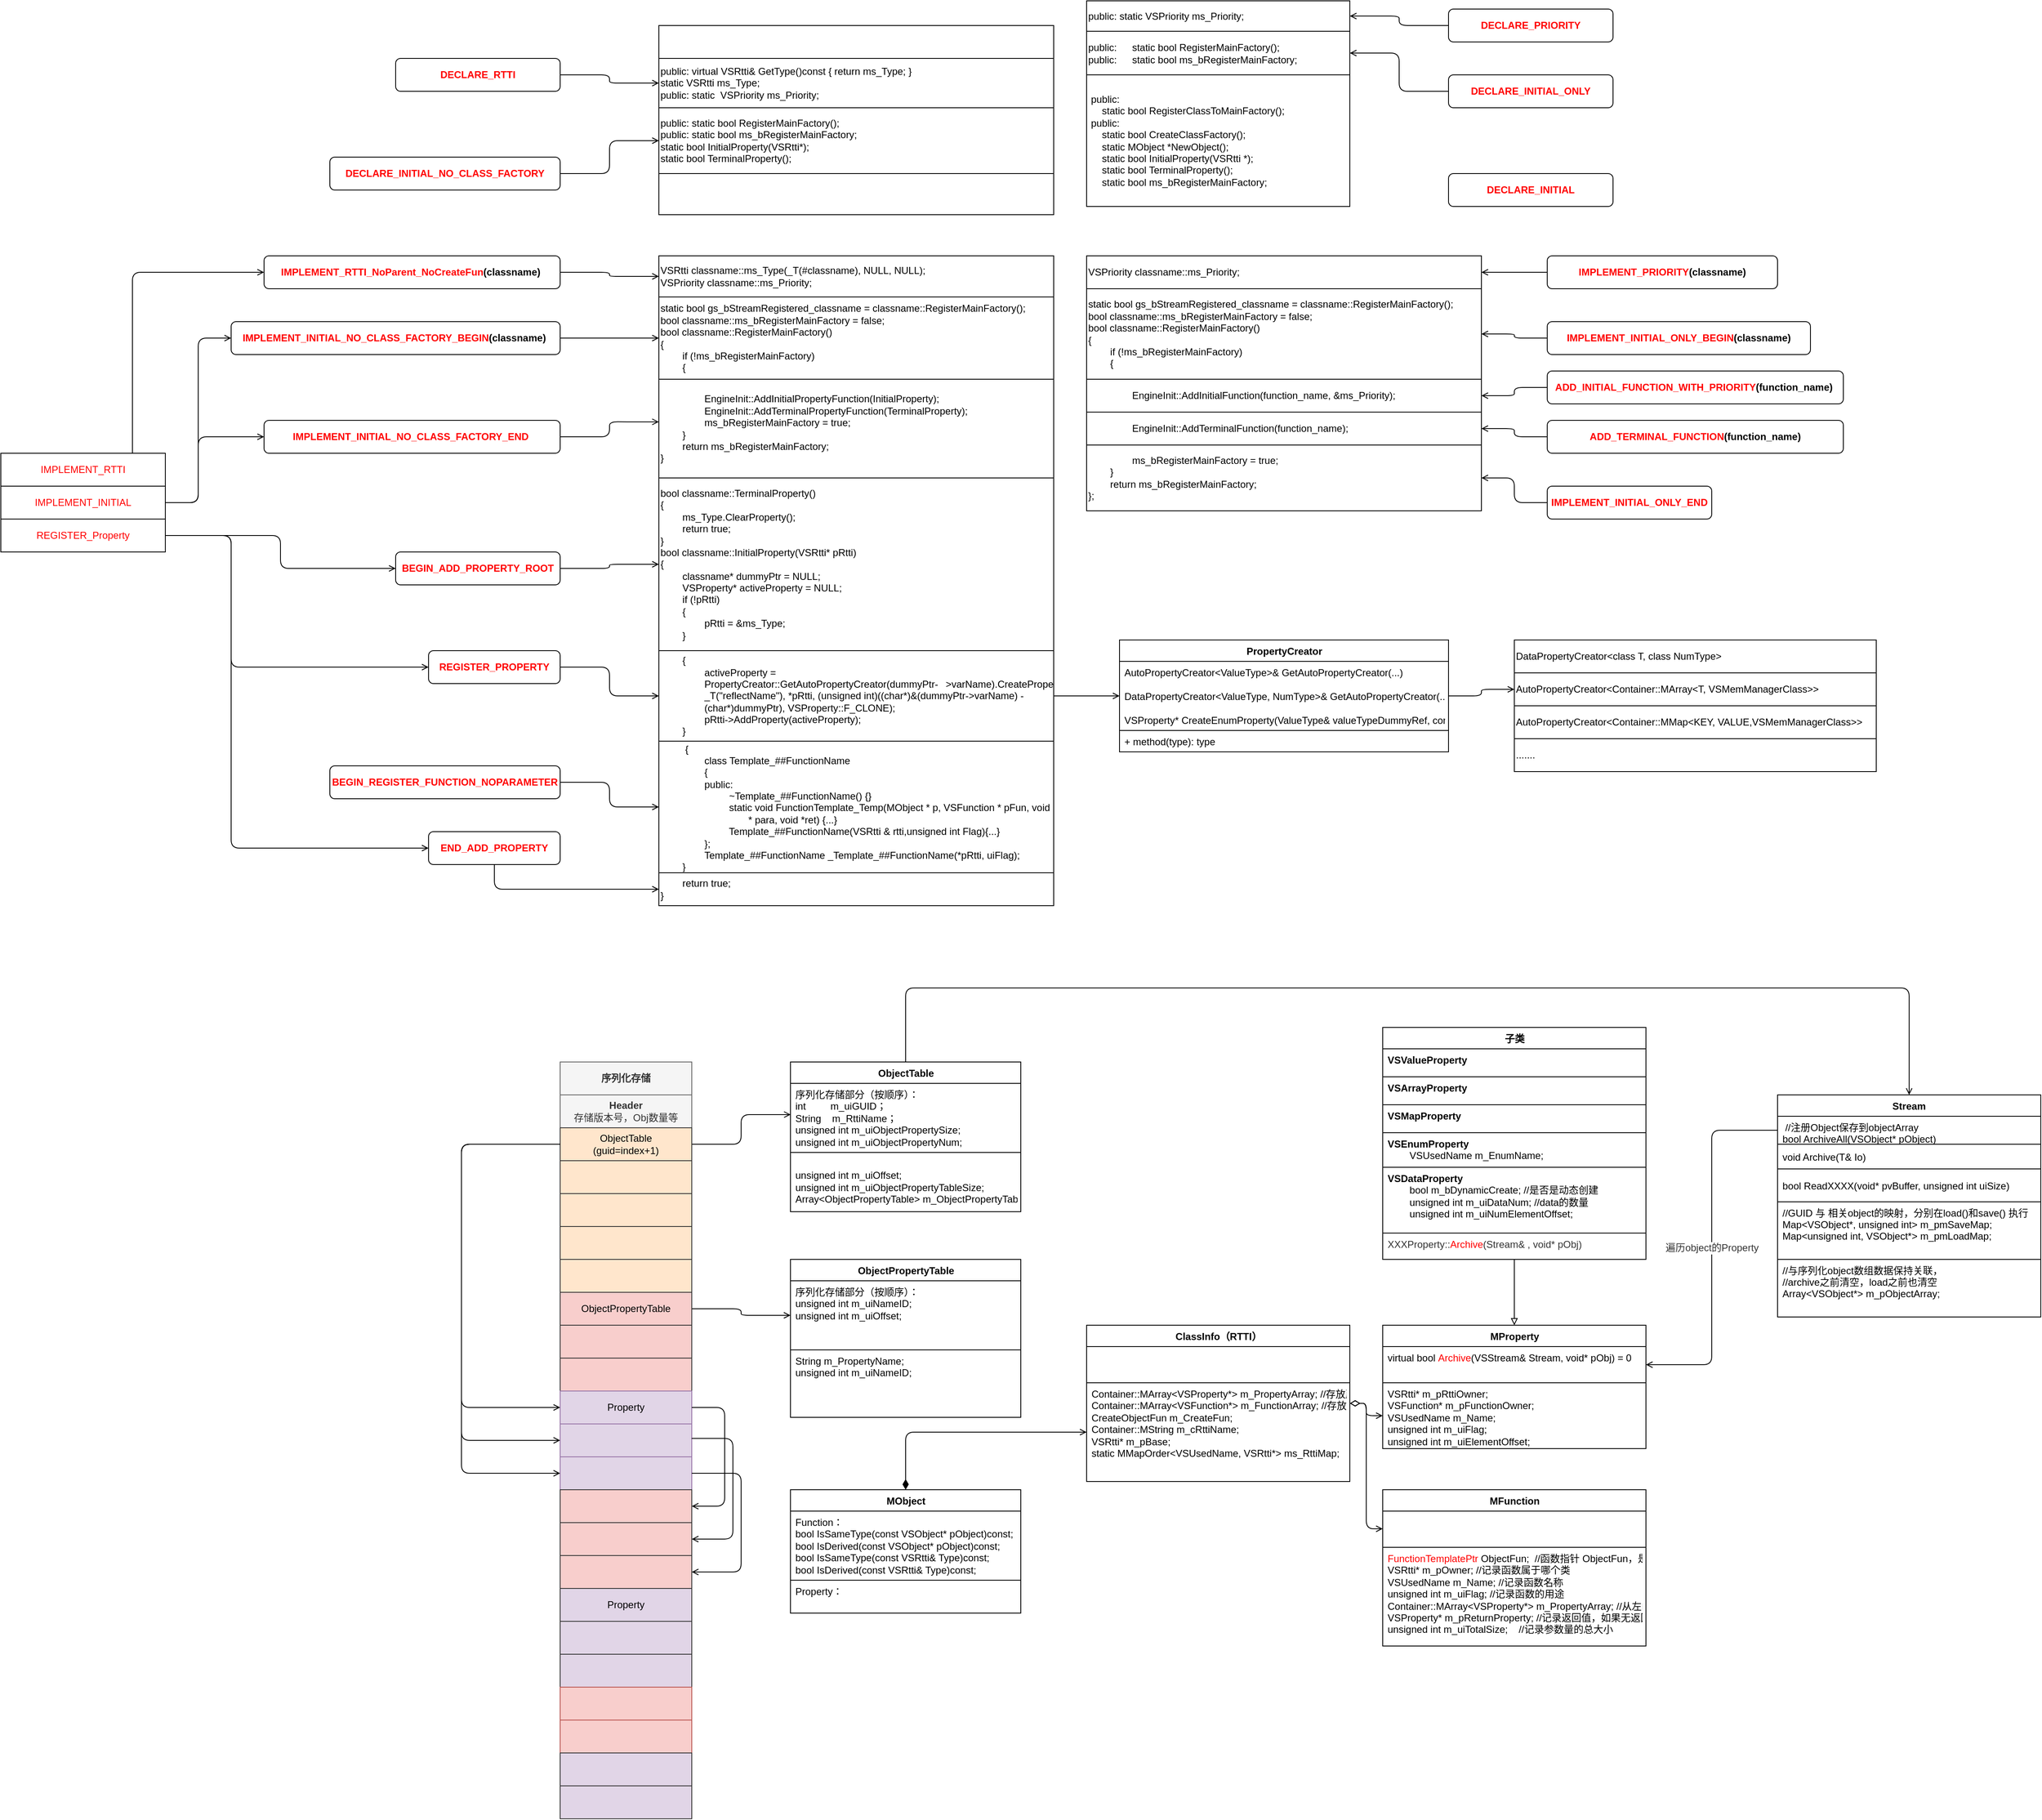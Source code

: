 <mxfile>
    <diagram id="WuswvTemLT0prP-b2OBn" name="Page-1">
        <mxGraphModel dx="1455" dy="820" grid="1" gridSize="10" guides="1" tooltips="1" connect="1" arrows="1" fold="1" page="0" pageScale="1" pageWidth="1654" pageHeight="2336" math="0" shadow="0">
            <root>
                <mxCell id="0"/>
                <mxCell id="1" parent="0"/>
                <mxCell id="11" value="" style="shape=table;startSize=0;container=1;collapsible=0;childLayout=tableLayout;" parent="1" vertex="1">
                    <mxGeometry x="1280" y="-50" width="320" height="250" as="geometry"/>
                </mxCell>
                <mxCell id="14" value="" style="shape=partialRectangle;collapsible=0;dropTarget=0;pointerEvents=0;fillColor=none;top=0;left=0;bottom=0;right=0;points=[[0,0.5],[1,0.5]];portConstraint=eastwest;" parent="11" vertex="1">
                    <mxGeometry width="320" height="37" as="geometry"/>
                </mxCell>
                <mxCell id="15" value="public:&lt;span&gt;&#9;&lt;/span&gt;static VSPriority ms_Priority;" style="shape=partialRectangle;html=1;whiteSpace=wrap;connectable=0;overflow=hidden;fillColor=none;top=0;left=0;bottom=0;right=0;pointerEvents=1;align=left;" parent="14" vertex="1">
                    <mxGeometry width="320" height="37" as="geometry">
                        <mxRectangle width="320" height="37" as="alternateBounds"/>
                    </mxGeometry>
                </mxCell>
                <mxCell id="16" value="" style="shape=partialRectangle;collapsible=0;dropTarget=0;pointerEvents=0;fillColor=none;top=0;left=0;bottom=0;right=0;points=[[0,0.5],[1,0.5]];portConstraint=eastwest;" parent="11" vertex="1">
                    <mxGeometry y="37" width="320" height="53" as="geometry"/>
                </mxCell>
                <mxCell id="17" value="&lt;div&gt;&lt;font style=&quot;font-size: 12px&quot;&gt;&lt;font style=&quot;font-size: 12px&quot;&gt;public:&lt;span style=&quot;white-space: pre&quot;&gt;&#9;&lt;/span&gt;&lt;/font&gt;static bool RegisterMainFactory();&lt;/font&gt;&lt;/div&gt;&lt;div&gt;&lt;font style=&quot;font-size: 12px&quot;&gt;&lt;font style=&quot;font-size: 12px&quot;&gt;public:&lt;span style=&quot;white-space: pre&quot;&gt;&#9;&lt;/span&gt;&lt;/font&gt;static bool ms_bRegisterMainFactory;&lt;/font&gt;&lt;/div&gt;" style="shape=partialRectangle;html=1;whiteSpace=wrap;connectable=0;overflow=hidden;fillColor=none;top=0;left=0;bottom=0;right=0;pointerEvents=1;align=left;" parent="16" vertex="1">
                    <mxGeometry width="320" height="53" as="geometry">
                        <mxRectangle width="320" height="53" as="alternateBounds"/>
                    </mxGeometry>
                </mxCell>
                <mxCell id="18" value="" style="shape=partialRectangle;collapsible=0;dropTarget=0;pointerEvents=0;fillColor=none;top=0;left=0;bottom=0;right=0;points=[[0,0.5],[1,0.5]];portConstraint=eastwest;" parent="11" vertex="1">
                    <mxGeometry y="90" width="320" height="160" as="geometry"/>
                </mxCell>
                <mxCell id="19" value="&lt;div style=&quot;text-align: justify&quot;&gt;&amp;nbsp;public:&amp;nbsp; &amp;nbsp; &amp;nbsp; &amp;nbsp; &amp;nbsp; &amp;nbsp; &amp;nbsp; &amp;nbsp; &amp;nbsp; &amp;nbsp; &amp;nbsp; &amp;nbsp; &amp;nbsp; &amp;nbsp; &amp;nbsp; &amp;nbsp; &amp;nbsp; &amp;nbsp;&lt;/div&gt;&lt;div style=&quot;text-align: justify&quot;&gt;&amp;nbsp; &amp;nbsp; &amp;nbsp;static bool RegisterClassToMainFactory();&amp;nbsp; &amp;nbsp; &amp;nbsp;&lt;/div&gt;&lt;div style=&quot;text-align: justify&quot;&gt;&amp;nbsp;public:&amp;nbsp; &amp;nbsp; &amp;nbsp; &amp;nbsp; &amp;nbsp; &amp;nbsp; &amp;nbsp; &amp;nbsp; &amp;nbsp; &amp;nbsp; &amp;nbsp; &amp;nbsp; &amp;nbsp; &amp;nbsp; &amp;nbsp; &amp;nbsp; &amp;nbsp; &amp;nbsp;&amp;nbsp;&lt;/div&gt;&lt;div style=&quot;text-align: justify&quot;&gt;&amp;nbsp; &amp;nbsp; &amp;nbsp;static bool CreateClassFactory();&amp;nbsp; &amp;nbsp; &amp;nbsp;&amp;nbsp;&lt;/div&gt;&lt;div style=&quot;text-align: justify&quot;&gt;&amp;nbsp; &amp;nbsp; &amp;nbsp;static MObject *NewObject();&amp;nbsp; &amp;nbsp; &amp;nbsp; &amp;nbsp; &amp;nbsp; &amp;nbsp;&lt;/div&gt;&lt;div style=&quot;text-align: justify&quot;&gt;&amp;nbsp; &amp;nbsp; &amp;nbsp;static bool InitialProperty(VSRtti *);&amp;nbsp;&lt;/div&gt;&lt;div style=&quot;text-align: justify&quot;&gt;&amp;nbsp; &amp;nbsp; &amp;nbsp;static bool TerminalProperty();&amp;nbsp;&lt;/div&gt;&lt;div style=&quot;text-align: justify&quot;&gt;&amp;nbsp; &amp;nbsp; &amp;nbsp;static bool ms_bRegisterMainFactory;&amp;nbsp; &amp;nbsp;&lt;/div&gt;" style="shape=partialRectangle;html=1;whiteSpace=wrap;connectable=0;overflow=hidden;fillColor=none;top=0;left=0;bottom=0;right=0;pointerEvents=1;align=left;" parent="18" vertex="1">
                    <mxGeometry width="320" height="160" as="geometry">
                        <mxRectangle width="320" height="160" as="alternateBounds"/>
                    </mxGeometry>
                </mxCell>
                <mxCell id="22" value="" style="edgeStyle=orthogonalEdgeStyle;html=1;fontSize=12;endArrow=open;endFill=0;entryX=1;entryY=0.5;entryDx=0;entryDy=0;" parent="1" source="20" target="16" edge="1">
                    <mxGeometry relative="1" as="geometry">
                        <mxPoint x="1120" y="180" as="targetPoint"/>
                    </mxGeometry>
                </mxCell>
                <mxCell id="20" value="&lt;b&gt;&lt;font color=&quot;#ff0000&quot;&gt;DECLARE_INITIAL_ONLY&lt;/font&gt;&lt;/b&gt;" style="rounded=1;whiteSpace=wrap;html=1;fontFamily=Helvetica;fontSize=12;fontColor=rgb(0, 0, 0);align=center;strokeColor=rgb(0, 0, 0);fillColor=rgb(255, 255, 255);" parent="1" vertex="1">
                    <mxGeometry x="1720" y="40" width="200" height="40" as="geometry"/>
                </mxCell>
                <mxCell id="24" value="" style="edgeStyle=orthogonalEdgeStyle;html=1;fontSize=12;endArrow=open;endFill=0;entryX=1;entryY=0.5;entryDx=0;entryDy=0;" parent="1" source="23" target="14" edge="1">
                    <mxGeometry relative="1" as="geometry">
                        <mxPoint x="1120" y="100" as="targetPoint"/>
                    </mxGeometry>
                </mxCell>
                <mxCell id="23" value="&lt;b&gt;&lt;font color=&quot;#ff0000&quot;&gt;DECLARE_PRIORITY&lt;/font&gt;&lt;/b&gt;" style="rounded=1;whiteSpace=wrap;html=1;fontFamily=Helvetica;fontSize=12;fontColor=rgb(0, 0, 0);align=center;strokeColor=rgb(0, 0, 0);fillColor=rgb(255, 255, 255);" parent="1" vertex="1">
                    <mxGeometry x="1720" y="-40" width="200" height="40" as="geometry"/>
                </mxCell>
                <mxCell id="25" value="" style="shape=table;startSize=0;container=1;collapsible=0;childLayout=tableLayout;" parent="1" vertex="1">
                    <mxGeometry x="1280" y="260" width="480" height="310" as="geometry"/>
                </mxCell>
                <mxCell id="28" value="" style="shape=partialRectangle;collapsible=0;dropTarget=0;pointerEvents=0;fillColor=none;top=0;left=0;bottom=0;right=0;points=[[0,0.5],[1,0.5]];portConstraint=eastwest;" parent="25" vertex="1">
                    <mxGeometry width="480" height="40" as="geometry"/>
                </mxCell>
                <mxCell id="29" value="VSPriority classname::ms_Priority;" style="shape=partialRectangle;html=1;whiteSpace=wrap;connectable=0;overflow=hidden;fillColor=none;top=0;left=0;bottom=0;right=0;pointerEvents=1;align=left;" parent="28" vertex="1">
                    <mxGeometry width="480" height="40" as="geometry">
                        <mxRectangle width="480" height="40" as="alternateBounds"/>
                    </mxGeometry>
                </mxCell>
                <mxCell id="30" value="" style="shape=partialRectangle;collapsible=0;dropTarget=0;pointerEvents=0;fillColor=none;top=0;left=0;bottom=0;right=0;points=[[0,0.5],[1,0.5]];portConstraint=eastwest;" parent="25" vertex="1">
                    <mxGeometry y="40" width="480" height="110" as="geometry"/>
                </mxCell>
                <mxCell id="31" value="&lt;div&gt;static bool gs_bStreamRegistered_classname = classname::RegisterMainFactory();&lt;/div&gt;&lt;div&gt;bool classname::ms_bRegisterMainFactory = false;&lt;/div&gt;&lt;div&gt;bool classname::RegisterMainFactory()&lt;/div&gt;&lt;div&gt;{&lt;/div&gt;&lt;div&gt;&lt;span&gt;&#9;&lt;/span&gt;&lt;span style=&quot;white-space: pre&quot;&gt;&#9;&lt;/span&gt;if (!ms_bRegisterMainFactory)&lt;/div&gt;&lt;div&gt;&lt;span&gt;&#9;&lt;/span&gt;&lt;span style=&quot;white-space: pre&quot;&gt;&#9;&lt;/span&gt;{&lt;/div&gt;" style="shape=partialRectangle;html=1;whiteSpace=wrap;connectable=0;overflow=hidden;fillColor=none;top=0;left=0;bottom=0;right=0;pointerEvents=1;align=left;" parent="30" vertex="1">
                    <mxGeometry width="480" height="110" as="geometry">
                        <mxRectangle width="480" height="110" as="alternateBounds"/>
                    </mxGeometry>
                </mxCell>
                <mxCell id="32" value="" style="shape=partialRectangle;collapsible=0;dropTarget=0;pointerEvents=0;fillColor=none;top=0;left=0;bottom=0;right=0;points=[[0,0.5],[1,0.5]];portConstraint=eastwest;" parent="25" vertex="1">
                    <mxGeometry y="150" width="480" height="40" as="geometry"/>
                </mxCell>
                <mxCell id="33" value="&lt;div&gt;&lt;span&gt;&lt;span style=&quot;white-space: pre&quot;&gt;&#9;&lt;/span&gt;&lt;span style=&quot;white-space: pre&quot;&gt;&#9;&lt;/span&gt;EngineInit::AddInitialFunction(function_name, &amp;amp;ms_Priority);&lt;/span&gt;&lt;/div&gt;" style="shape=partialRectangle;html=1;whiteSpace=wrap;connectable=0;overflow=hidden;fillColor=none;top=0;left=0;bottom=0;right=0;pointerEvents=1;align=left;" parent="32" vertex="1">
                    <mxGeometry width="480" height="40" as="geometry">
                        <mxRectangle width="480" height="40" as="alternateBounds"/>
                    </mxGeometry>
                </mxCell>
                <mxCell id="37" value="" style="shape=partialRectangle;collapsible=0;dropTarget=0;pointerEvents=0;fillColor=none;top=0;left=0;bottom=0;right=0;points=[[0,0.5],[1,0.5]];portConstraint=eastwest;" parent="25" vertex="1">
                    <mxGeometry y="190" width="480" height="40" as="geometry"/>
                </mxCell>
                <mxCell id="38" value="&lt;span style=&quot;white-space: pre&quot;&gt;&#9;&lt;/span&gt;&lt;span style=&quot;white-space: pre&quot;&gt;&#9;&lt;/span&gt;EngineInit::AddTerminalFunction(function_name);" style="shape=partialRectangle;html=1;whiteSpace=wrap;connectable=0;overflow=hidden;fillColor=none;top=0;left=0;bottom=0;right=0;pointerEvents=1;align=left;" parent="37" vertex="1">
                    <mxGeometry width="480" height="40" as="geometry">
                        <mxRectangle width="480" height="40" as="alternateBounds"/>
                    </mxGeometry>
                </mxCell>
                <mxCell id="111" value="" style="shape=partialRectangle;collapsible=0;dropTarget=0;pointerEvents=0;fillColor=none;top=0;left=0;bottom=0;right=0;points=[[0,0.5],[1,0.5]];portConstraint=eastwest;" parent="25" vertex="1">
                    <mxGeometry y="230" width="480" height="80" as="geometry"/>
                </mxCell>
                <mxCell id="112" value="&lt;div&gt;&lt;span&gt;&#9;&#9;&lt;/span&gt;&lt;span style=&quot;white-space: pre&quot;&gt;&#9;&lt;/span&gt;&lt;span style=&quot;white-space: pre&quot;&gt;&#9;&lt;/span&gt;ms_bRegisterMainFactory = true;&lt;/div&gt;&lt;div&gt;&lt;span&gt;&#9;&lt;/span&gt;&lt;span style=&quot;white-space: pre&quot;&gt;&#9;&lt;/span&gt;}&lt;/div&gt;&lt;div&gt;&lt;span&gt;&#9;&lt;/span&gt;&lt;span style=&quot;white-space: pre&quot;&gt;&#9;&lt;/span&gt;return ms_bRegisterMainFactory;&lt;/div&gt;&lt;div&gt;};&lt;/div&gt;" style="shape=partialRectangle;html=1;whiteSpace=wrap;connectable=0;overflow=hidden;fillColor=none;top=0;left=0;bottom=0;right=0;pointerEvents=1;align=left;" parent="111" vertex="1">
                    <mxGeometry width="480" height="80" as="geometry">
                        <mxRectangle width="480" height="80" as="alternateBounds"/>
                    </mxGeometry>
                </mxCell>
                <mxCell id="35" value="" style="edgeStyle=orthogonalEdgeStyle;html=1;fontSize=12;endArrow=open;endFill=0;" parent="1" source="34" target="30" edge="1">
                    <mxGeometry relative="1" as="geometry">
                        <mxPoint x="1120" y="320" as="targetPoint"/>
                    </mxGeometry>
                </mxCell>
                <mxCell id="34" value="&lt;b&gt;&lt;font color=&quot;#ff0000&quot;&gt;IMPLEMENT_INITIAL_ONLY_BEGIN&lt;/font&gt;(classname)&lt;/b&gt;" style="rounded=1;whiteSpace=wrap;html=1;fontFamily=Helvetica;fontSize=12;fontColor=rgb(0, 0, 0);align=center;strokeColor=rgb(0, 0, 0);fillColor=rgb(255, 255, 255);" parent="1" vertex="1">
                    <mxGeometry x="1840" y="340" width="320" height="40" as="geometry"/>
                </mxCell>
                <mxCell id="39" value="" style="edgeStyle=orthogonalEdgeStyle;html=1;fontSize=12;endArrow=open;endFill=0;entryX=1;entryY=0.5;entryDx=0;entryDy=0;exitX=0;exitY=0.5;exitDx=0;exitDy=0;" parent="1" source="36" target="32" edge="1">
                    <mxGeometry relative="1" as="geometry">
                        <mxPoint x="1120" y="440" as="targetPoint"/>
                    </mxGeometry>
                </mxCell>
                <mxCell id="36" value="&lt;b&gt;&lt;font color=&quot;#ff0000&quot;&gt;ADD_INITIAL_FUNCTION_WITH_PRIORITY&lt;/font&gt;(function_name)&amp;nbsp;&lt;/b&gt;" style="rounded=1;whiteSpace=wrap;html=1;fontFamily=Helvetica;fontSize=12;fontColor=rgb(0, 0, 0);align=center;strokeColor=rgb(0, 0, 0);fillColor=rgb(255, 255, 255);" parent="1" vertex="1">
                    <mxGeometry x="1840" y="400" width="360" height="40" as="geometry"/>
                </mxCell>
                <mxCell id="41" value="" style="edgeStyle=orthogonalEdgeStyle;html=1;fontSize=12;endArrow=open;endFill=0;entryX=1;entryY=0.5;entryDx=0;entryDy=0;exitX=0;exitY=0.5;exitDx=0;exitDy=0;" parent="1" source="40" target="28" edge="1">
                    <mxGeometry relative="1" as="geometry">
                        <mxPoint x="1120" y="240" as="targetPoint"/>
                    </mxGeometry>
                </mxCell>
                <mxCell id="40" value="&lt;b&gt;&lt;font color=&quot;#ff0000&quot;&gt;IMPLEMENT_PRIORITY&lt;/font&gt;(classname)&lt;/b&gt;" style="rounded=1;whiteSpace=wrap;html=1;fontFamily=Helvetica;fontSize=12;fontColor=rgb(0, 0, 0);align=center;strokeColor=rgb(0, 0, 0);fillColor=rgb(255, 255, 255);" parent="1" vertex="1">
                    <mxGeometry x="1840" y="260" width="280" height="40" as="geometry"/>
                </mxCell>
                <mxCell id="43" value="" style="edgeStyle=orthogonalEdgeStyle;html=1;fontSize=12;endArrow=open;endFill=0;entryX=1;entryY=0.5;entryDx=0;entryDy=0;" parent="1" source="42" target="37" edge="1">
                    <mxGeometry relative="1" as="geometry">
                        <mxPoint x="1120" y="520" as="targetPoint"/>
                    </mxGeometry>
                </mxCell>
                <mxCell id="42" value="&lt;b&gt;&lt;font color=&quot;#ff0000&quot;&gt;ADD_TERMINAL_FUNCTION&lt;/font&gt;(function_name)&lt;/b&gt;" style="rounded=1;whiteSpace=wrap;html=1;fontFamily=Helvetica;fontSize=12;fontColor=rgb(0, 0, 0);align=center;strokeColor=rgb(0, 0, 0);fillColor=rgb(255, 255, 255);" parent="1" vertex="1">
                    <mxGeometry x="1840" y="460" width="360" height="40" as="geometry"/>
                </mxCell>
                <mxCell id="65" value="" style="edgeStyle=orthogonalEdgeStyle;html=1;fontSize=12;fontColor=#FF0000;endArrow=open;endFill=0;entryX=0;entryY=0.5;entryDx=0;entryDy=0;" parent="1" source="45" target="61" edge="1">
                    <mxGeometry relative="1" as="geometry">
                        <mxPoint x="680" y="320" as="targetPoint"/>
                    </mxGeometry>
                </mxCell>
                <mxCell id="45" value="&lt;font color=&quot;#ff0000&quot;&gt;&lt;b&gt;DECLARE_INITIAL_NO_CLASS_FACTORY&lt;/b&gt;&lt;/font&gt;" style="rounded=1;whiteSpace=wrap;html=1;fontFamily=Helvetica;fontSize=12;fontColor=rgb(0, 0, 0);align=center;strokeColor=rgb(0, 0, 0);fillColor=rgb(255, 255, 255);" parent="1" vertex="1">
                    <mxGeometry x="360" y="140" width="280" height="40" as="geometry"/>
                </mxCell>
                <mxCell id="245" value="" style="edgeStyle=orthogonalEdgeStyle;html=1;fontSize=12;fontColor=default;endArrow=open;endFill=0;exitX=1;exitY=0.5;exitDx=0;exitDy=0;entryX=0;entryY=0.5;entryDx=0;entryDy=0;" parent="1" source="93" target="231" edge="1">
                    <mxGeometry relative="1" as="geometry">
                        <mxPoint x="1500" y="800.053" as="targetPoint"/>
                    </mxGeometry>
                </mxCell>
                <mxCell id="46" value="" style="shape=table;startSize=0;container=1;collapsible=0;childLayout=tableLayout;" parent="1" vertex="1">
                    <mxGeometry x="760" y="260" width="480" height="790.0" as="geometry"/>
                </mxCell>
                <mxCell id="47" value="" style="shape=partialRectangle;collapsible=0;dropTarget=0;pointerEvents=0;fillColor=none;top=0;left=0;bottom=0;right=0;points=[[0,0.5],[1,0.5]];portConstraint=eastwest;" parent="46" vertex="1">
                    <mxGeometry width="480" height="50" as="geometry"/>
                </mxCell>
                <mxCell id="48" value="&lt;div&gt;VSRtti classname::ms_Type(_T(#classname), NULL, NULL);&lt;/div&gt;&lt;div&gt;VSPriority classname::ms_Priority;&lt;/div&gt;" style="shape=partialRectangle;html=1;whiteSpace=wrap;connectable=0;overflow=hidden;fillColor=none;top=0;left=0;bottom=0;right=0;pointerEvents=1;align=left;" parent="47" vertex="1">
                    <mxGeometry width="480" height="50" as="geometry">
                        <mxRectangle width="480" height="50" as="alternateBounds"/>
                    </mxGeometry>
                </mxCell>
                <mxCell id="49" value="" style="shape=partialRectangle;collapsible=0;dropTarget=0;pointerEvents=0;fillColor=none;top=0;left=0;bottom=0;right=0;points=[[0,0.5],[1,0.5]];portConstraint=eastwest;" parent="46" vertex="1">
                    <mxGeometry y="50" width="480" height="100" as="geometry"/>
                </mxCell>
                <mxCell id="50" value="&lt;div&gt;static bool gs_bStreamRegistered_classname = classname::RegisterMainFactory();&lt;/div&gt;&lt;div&gt;bool classname::ms_bRegisterMainFactory = false;&lt;/div&gt;&lt;div&gt;bool classname::RegisterMainFactory()&lt;/div&gt;&lt;div&gt;{&lt;/div&gt;&lt;div&gt;&lt;span&gt;&#9;&lt;/span&gt;&lt;span style=&quot;white-space: pre&quot;&gt;&#9;&lt;/span&gt;if (!ms_bRegisterMainFactory)&lt;/div&gt;&lt;div&gt;&lt;span&gt;&#9;&lt;/span&gt;&lt;span style=&quot;white-space: pre&quot;&gt;&#9;&lt;/span&gt;{&lt;/div&gt;" style="shape=partialRectangle;html=1;whiteSpace=wrap;connectable=0;overflow=hidden;fillColor=none;top=0;left=0;bottom=0;right=0;pointerEvents=1;align=left;" parent="49" vertex="1">
                    <mxGeometry width="480" height="100" as="geometry">
                        <mxRectangle width="480" height="100" as="alternateBounds"/>
                    </mxGeometry>
                </mxCell>
                <mxCell id="51" value="" style="shape=partialRectangle;collapsible=0;dropTarget=0;pointerEvents=0;fillColor=none;top=0;left=0;bottom=0;right=0;points=[[0,0.5],[1,0.5]];portConstraint=eastwest;" parent="46" vertex="1">
                    <mxGeometry y="150" width="480" height="120" as="geometry"/>
                </mxCell>
                <mxCell id="52" value="&lt;div&gt;&lt;span&gt;&#9;&#9;&lt;/span&gt;&lt;span style=&quot;white-space: pre&quot;&gt;&#9;&lt;span style=&quot;white-space: pre&quot;&gt;&#9;&lt;/span&gt;&lt;/span&gt;EngineInit::AddInitialPropertyFunction(InitialProperty);&lt;/div&gt;&lt;div&gt;&lt;span&gt;&#9;&#9;&lt;/span&gt;&lt;span style=&quot;white-space: pre&quot;&gt;&#9;&lt;span style=&quot;white-space: pre&quot;&gt;&#9;&lt;/span&gt;&lt;/span&gt;EngineInit::AddTerminalPropertyFunction(TerminalProperty);&lt;/div&gt;&lt;div&gt;&lt;span&gt;&#9;&#9;&lt;/span&gt;&lt;span style=&quot;white-space: pre&quot;&gt;&#9;&lt;span style=&quot;white-space: pre&quot;&gt;&#9;&lt;/span&gt;&lt;/span&gt;ms_bRegisterMainFactory = true;&lt;/div&gt;&lt;div&gt;&lt;span&gt;&#9;&lt;/span&gt;&lt;span style=&quot;white-space: pre&quot;&gt;&#9;&lt;/span&gt;}&lt;/div&gt;&lt;div&gt;&lt;span&gt;&#9;&lt;/span&gt;&lt;span style=&quot;white-space: pre&quot;&gt;&#9;&lt;/span&gt;return ms_bRegisterMainFactory;&lt;/div&gt;&lt;div&gt;}&lt;/div&gt;" style="shape=partialRectangle;html=1;whiteSpace=wrap;connectable=0;overflow=hidden;fillColor=none;top=0;left=0;bottom=0;right=0;pointerEvents=1;align=left;" parent="51" vertex="1">
                    <mxGeometry width="480" height="120" as="geometry">
                        <mxRectangle width="480" height="120" as="alternateBounds"/>
                    </mxGeometry>
                </mxCell>
                <mxCell id="91" value="" style="shape=partialRectangle;collapsible=0;dropTarget=0;pointerEvents=0;fillColor=none;top=0;left=0;bottom=0;right=0;points=[[0,0.5],[1,0.5]];portConstraint=eastwest;" parent="46" vertex="1">
                    <mxGeometry y="270" width="480" height="210" as="geometry"/>
                </mxCell>
                <mxCell id="92" value="&lt;div&gt;bool classname::TerminalProperty()&lt;/div&gt;&lt;div&gt;{&lt;/div&gt;&lt;div&gt;&lt;span&gt;&#9;&lt;/span&gt;&lt;span style=&quot;white-space: pre&quot;&gt;&#9;&lt;/span&gt;ms_Type.ClearProperty();&lt;/div&gt;&lt;div&gt;&lt;span&gt;&#9;&lt;/span&gt;&lt;span style=&quot;white-space: pre&quot;&gt;&#9;&lt;/span&gt;return true;&lt;/div&gt;&lt;div&gt;}&lt;/div&gt;&lt;div&gt;bool classname::InitialProperty(VSRtti* pRtti)&lt;/div&gt;&lt;div&gt;{&lt;/div&gt;&lt;div&gt;&lt;span&gt;&#9;&lt;/span&gt;&lt;span style=&quot;white-space: pre&quot;&gt;&#9;&lt;/span&gt;classname* dummyPtr = NULL;&lt;/div&gt;&lt;div&gt;&lt;span&gt;&#9;&lt;/span&gt;&lt;span style=&quot;white-space: pre&quot;&gt;&#9;&lt;/span&gt;VSProperty* activeProperty = NULL;&lt;/div&gt;&lt;div&gt;&lt;span&gt;&#9;&lt;/span&gt;&lt;span style=&quot;white-space: pre&quot;&gt;&#9;&lt;/span&gt;if (!pRtti)&lt;/div&gt;&lt;div&gt;&lt;span&gt;&#9;&lt;/span&gt;&lt;span style=&quot;white-space: pre&quot;&gt;&#9;&lt;/span&gt;{&lt;/div&gt;&lt;div&gt;&lt;span&gt;&#9;&#9;&lt;/span&gt;&lt;span style=&quot;white-space: pre&quot;&gt;&#9;&lt;span style=&quot;white-space: pre&quot;&gt;&#9;&lt;/span&gt;&lt;/span&gt;pRtti = &amp;amp;ms_Type;&lt;/div&gt;&lt;div&gt;&lt;span&gt;&#9;&lt;/span&gt;&lt;span style=&quot;white-space: pre&quot;&gt;&#9;&lt;/span&gt;}&lt;/div&gt;" style="shape=partialRectangle;html=1;whiteSpace=wrap;connectable=0;overflow=hidden;fillColor=none;top=0;left=0;bottom=0;right=0;pointerEvents=1;align=left;" parent="91" vertex="1">
                    <mxGeometry width="480" height="210" as="geometry">
                        <mxRectangle width="480" height="210" as="alternateBounds"/>
                    </mxGeometry>
                </mxCell>
                <mxCell id="93" value="" style="shape=partialRectangle;collapsible=0;dropTarget=0;pointerEvents=0;fillColor=none;top=0;left=0;bottom=0;right=0;points=[[0,0.5],[1,0.5]];portConstraint=eastwest;" parent="46" vertex="1">
                    <mxGeometry y="480" width="480" height="110" as="geometry"/>
                </mxCell>
                <mxCell id="94" value="&lt;div&gt;&lt;span&gt;&#9;&lt;/span&gt;&lt;span style=&quot;white-space: pre&quot;&gt;&#9;&lt;/span&gt;{&lt;/div&gt;&lt;div&gt;&lt;span&gt;&#9;&#9;&lt;/span&gt;&lt;span style=&quot;white-space: pre&quot;&gt;&#9;&lt;/span&gt;&lt;span style=&quot;white-space: pre&quot;&gt;&#9;&lt;/span&gt;activeProperty = &lt;span style=&quot;white-space: pre&quot;&gt;&#9;&lt;/span&gt;&lt;span style=&quot;white-space: pre&quot;&gt;&#9;&lt;/span&gt;PropertyCreator::GetAutoPropertyCreator(dummyPtr-&lt;span style=&quot;white-space: pre&quot;&gt;&#9;&lt;/span&gt;&amp;gt;varName).CreateProperty(&lt;/div&gt;&lt;div&gt;&lt;span&gt;&#9;&#9;&#9;&lt;/span&gt;&lt;span style=&quot;white-space: pre&quot;&gt;&#9;&lt;/span&gt;&lt;span style=&quot;white-space: pre&quot;&gt;&#9;&lt;/span&gt;_T(&quot;reflectName&quot;), *pRtti, (unsigned int)((char*)&amp;amp;(dummyPtr-&amp;gt;varName) - &lt;span style=&quot;white-space: pre&quot;&gt;&#9;&lt;/span&gt;&lt;span style=&quot;white-space: pre&quot;&gt;&#9;&lt;/span&gt;(char*)dummyPtr), VSProperty::F_CLONE);&lt;/div&gt;&lt;div&gt;&lt;span&gt;&#9;&#9;&lt;/span&gt;&lt;span style=&quot;white-space: pre&quot;&gt;&#9;&lt;/span&gt;&lt;span style=&quot;white-space: pre&quot;&gt;&#9;&lt;/span&gt;pRtti-&amp;gt;AddProperty(activeProperty);&lt;/div&gt;&lt;div&gt;&lt;span&gt;&#9;&lt;/span&gt;&lt;span style=&quot;white-space: pre&quot;&gt;&#9;&lt;/span&gt;}&lt;/div&gt;" style="shape=partialRectangle;html=1;whiteSpace=wrap;connectable=0;overflow=hidden;fillColor=none;top=0;left=0;bottom=0;right=0;pointerEvents=1;align=left;" parent="93" vertex="1">
                    <mxGeometry width="480" height="110" as="geometry">
                        <mxRectangle width="480" height="110" as="alternateBounds"/>
                    </mxGeometry>
                </mxCell>
                <mxCell id="320" value="" style="shape=partialRectangle;collapsible=0;dropTarget=0;pointerEvents=0;fillColor=none;top=0;left=0;bottom=0;right=0;points=[[0,0.5],[1,0.5]];portConstraint=eastwest;" parent="46" vertex="1">
                    <mxGeometry y="590" width="480" height="160" as="geometry"/>
                </mxCell>
                <mxCell id="321" value="&lt;div&gt;&lt;span style=&quot;white-space: pre&quot;&gt;&#9;&lt;/span&gt;&amp;nbsp;{&amp;nbsp;&lt;/div&gt;&lt;div&gt;&amp;nbsp;&lt;span&gt;&#9;&lt;span style=&quot;white-space: pre&quot;&gt;&#9;&lt;/span&gt;&lt;span style=&quot;white-space: pre&quot;&gt;&#9;&lt;/span&gt;&lt;/span&gt;class Template_##FunctionName&amp;nbsp;&lt;/div&gt;&lt;div&gt;&amp;nbsp;&lt;span&gt;&#9;&lt;span style=&quot;white-space: pre&quot;&gt;&#9;&lt;/span&gt;&lt;span style=&quot;white-space: pre&quot;&gt;&#9;&lt;/span&gt;&lt;/span&gt;{&amp;nbsp;&lt;/div&gt;&lt;div&gt;&amp;nbsp;&lt;span&gt;&#9;&lt;span style=&quot;white-space: pre&quot;&gt;&#9;&lt;/span&gt;&lt;span style=&quot;white-space: pre&quot;&gt;&#9;&lt;/span&gt;&lt;/span&gt;public:&amp;nbsp;&lt;/div&gt;&lt;div&gt;&amp;nbsp;&lt;span&gt;&#9;&lt;span style=&quot;white-space: pre&quot;&gt;&#9;&lt;/span&gt;&lt;span style=&quot;white-space: pre&quot;&gt;&#9;&lt;/span&gt;&lt;span style=&quot;white-space: pre&quot;&gt;&#9;&lt;/span&gt;&#9;&lt;/span&gt;~Template_##FunctionName() {}&lt;/div&gt;&lt;div&gt;&amp;nbsp;&lt;span&gt;&#9;&lt;span style=&quot;white-space: pre&quot;&gt;&#9;&lt;/span&gt;&lt;span style=&quot;white-space: pre&quot;&gt;&#9;&lt;/span&gt;&lt;span style=&quot;white-space: pre&quot;&gt;&#9;&lt;/span&gt;&#9;&lt;/span&gt;static void FunctionTemplate_Temp(MObject * p, VSFunction * pFun, void &lt;span style=&quot;white-space: pre&quot;&gt;&#9;&lt;/span&gt;&lt;span style=&quot;white-space: pre&quot;&gt;&#9;&lt;/span&gt;&lt;span style=&quot;white-space: pre&quot;&gt;&#9;&lt;/span&gt;&lt;span style=&quot;white-space: pre&quot;&gt;&#9;&lt;/span&gt;* para, void *ret) {...}&lt;/div&gt;&lt;div&gt;&amp;nbsp;&lt;span&gt;&#9;&lt;span style=&quot;white-space: pre&quot;&gt;&#9;&lt;/span&gt;&lt;span style=&quot;white-space: pre&quot;&gt;&#9;&lt;/span&gt;&lt;span style=&quot;white-space: pre&quot;&gt;&#9;&lt;/span&gt;&#9;&lt;/span&gt;Template_##FunctionName(VSRtti &amp;amp; rtti,unsigned int Flag){...}&lt;/div&gt;&lt;div&gt;&amp;nbsp;&lt;span&gt;&#9;&lt;span style=&quot;white-space: pre&quot;&gt;&#9;&lt;/span&gt;&lt;span style=&quot;white-space: pre&quot;&gt;&#9;&lt;/span&gt;&lt;/span&gt;};&lt;/div&gt;&lt;div&gt;&amp;nbsp;&lt;span&gt;&#9;&lt;span style=&quot;white-space: pre&quot;&gt;&#9;&lt;/span&gt;&lt;span style=&quot;white-space: pre&quot;&gt;&#9;&lt;/span&gt;&lt;/span&gt;Template_##FunctionName _Template_##FunctionName(*pRtti, uiFlag);&amp;nbsp;&lt;/div&gt;&lt;div&gt;&amp;nbsp;&lt;span style=&quot;white-space: pre&quot;&gt;&#9;&lt;/span&gt;}&lt;/div&gt;" style="shape=partialRectangle;html=1;whiteSpace=wrap;connectable=0;overflow=hidden;fillColor=none;top=0;left=0;bottom=0;right=0;pointerEvents=1;align=left;" parent="320" vertex="1">
                    <mxGeometry width="480" height="160" as="geometry">
                        <mxRectangle width="480" height="160" as="alternateBounds"/>
                    </mxGeometry>
                </mxCell>
                <mxCell id="97" value="" style="shape=partialRectangle;collapsible=0;dropTarget=0;pointerEvents=0;fillColor=none;top=0;left=0;bottom=0;right=0;points=[[0,0.5],[1,0.5]];portConstraint=eastwest;" parent="46" vertex="1">
                    <mxGeometry y="750" width="480" height="40" as="geometry"/>
                </mxCell>
                <mxCell id="98" value="&lt;div&gt;&lt;span&gt;&#9;&lt;/span&gt;&lt;span style=&quot;white-space: pre&quot;&gt;&#9;&lt;/span&gt;return true;&lt;/div&gt;&lt;div&gt;}&lt;/div&gt;" style="shape=partialRectangle;html=1;whiteSpace=wrap;connectable=0;overflow=hidden;fillColor=none;top=0;left=0;bottom=0;right=0;pointerEvents=1;align=left;" parent="97" vertex="1">
                    <mxGeometry width="480" height="40" as="geometry">
                        <mxRectangle width="480" height="40" as="alternateBounds"/>
                    </mxGeometry>
                </mxCell>
                <mxCell id="66" value="" style="edgeStyle=orthogonalEdgeStyle;html=1;fontSize=12;fontColor=#FF0000;endArrow=open;endFill=0;entryX=0;entryY=0.5;entryDx=0;entryDy=0;" parent="1" source="55" target="59" edge="1">
                    <mxGeometry relative="1" as="geometry">
                        <mxPoint x="680" y="120" as="targetPoint"/>
                    </mxGeometry>
                </mxCell>
                <mxCell id="55" value="&lt;font color=&quot;#ff0000&quot;&gt;&lt;b&gt;DECLARE_RTTI&lt;/b&gt;&lt;/font&gt;" style="rounded=1;whiteSpace=wrap;html=1;fontFamily=Helvetica;fontSize=12;fontColor=rgb(0, 0, 0);align=center;strokeColor=rgb(0, 0, 0);fillColor=rgb(255, 255, 255);" parent="1" vertex="1">
                    <mxGeometry x="440" y="20" width="200" height="40" as="geometry"/>
                </mxCell>
                <mxCell id="56" value="" style="shape=table;startSize=0;container=1;collapsible=0;childLayout=tableLayout;" parent="1" vertex="1">
                    <mxGeometry x="760" y="-20" width="480" height="230" as="geometry"/>
                </mxCell>
                <mxCell id="57" value="" style="shape=partialRectangle;collapsible=0;dropTarget=0;pointerEvents=0;fillColor=none;top=0;left=0;bottom=0;right=0;points=[[0,0.5],[1,0.5]];portConstraint=eastwest;" parent="56" vertex="1">
                    <mxGeometry width="480" height="40" as="geometry"/>
                </mxCell>
                <mxCell id="58" value="" style="shape=partialRectangle;html=1;whiteSpace=wrap;connectable=0;overflow=hidden;fillColor=none;top=0;left=0;bottom=0;right=0;pointerEvents=1;" parent="57" vertex="1">
                    <mxGeometry width="480" height="40" as="geometry">
                        <mxRectangle width="480" height="40" as="alternateBounds"/>
                    </mxGeometry>
                </mxCell>
                <mxCell id="59" value="" style="shape=partialRectangle;collapsible=0;dropTarget=0;pointerEvents=0;fillColor=none;top=0;left=0;bottom=0;right=0;points=[[0,0.5],[1,0.5]];portConstraint=eastwest;" parent="56" vertex="1">
                    <mxGeometry y="40" width="480" height="60" as="geometry"/>
                </mxCell>
                <mxCell id="60" value="&lt;div&gt;public: virtual VSRtti&amp;amp; GetType()const { return ms_Type; }&lt;/div&gt;&lt;div&gt;&lt;span&gt;&#9;&#9;&lt;/span&gt;static VSRtti ms_Type;&lt;/div&gt;&lt;div&gt;public:&lt;span&gt;&#9;&lt;/span&gt;static&amp;nbsp; VSPriority ms_Priority;&lt;/div&gt;" style="shape=partialRectangle;html=1;whiteSpace=wrap;connectable=0;overflow=hidden;fillColor=none;top=0;left=0;bottom=0;right=0;pointerEvents=1;align=left;" parent="59" vertex="1">
                    <mxGeometry width="480" height="60" as="geometry">
                        <mxRectangle width="480" height="60" as="alternateBounds"/>
                    </mxGeometry>
                </mxCell>
                <mxCell id="61" value="" style="shape=partialRectangle;collapsible=0;dropTarget=0;pointerEvents=0;fillColor=none;top=0;left=0;bottom=0;right=0;points=[[0,0.5],[1,0.5]];portConstraint=eastwest;" parent="56" vertex="1">
                    <mxGeometry y="100" width="480" height="80" as="geometry"/>
                </mxCell>
                <mxCell id="62" value="&lt;div&gt;public:&lt;span&gt;&#9;&lt;/span&gt;static bool RegisterMainFactory();&lt;/div&gt;&lt;div&gt;public:&lt;span&gt;&#9;&lt;/span&gt;static bool ms_bRegisterMainFactory;&lt;/div&gt;&lt;div&gt;&lt;span&gt;&#9;&#9;&lt;/span&gt;static bool InitialProperty(VSRtti*);&lt;/div&gt;&lt;div&gt;&lt;span&gt;&#9;&#9;&lt;/span&gt;static bool TerminalProperty();&lt;/div&gt;" style="shape=partialRectangle;html=1;whiteSpace=wrap;connectable=0;overflow=hidden;fillColor=none;top=0;left=0;bottom=0;right=0;pointerEvents=1;align=left;" parent="61" vertex="1">
                    <mxGeometry width="480" height="80" as="geometry">
                        <mxRectangle width="480" height="80" as="alternateBounds"/>
                    </mxGeometry>
                </mxCell>
                <mxCell id="63" value="" style="shape=partialRectangle;collapsible=0;dropTarget=0;pointerEvents=0;fillColor=none;top=0;left=0;bottom=0;right=0;points=[[0,0.5],[1,0.5]];portConstraint=eastwest;" parent="56" vertex="1">
                    <mxGeometry y="180" width="480" height="50" as="geometry"/>
                </mxCell>
                <mxCell id="64" value="" style="shape=partialRectangle;html=1;whiteSpace=wrap;connectable=0;overflow=hidden;fillColor=none;top=0;left=0;bottom=0;right=0;pointerEvents=1;" parent="63" vertex="1">
                    <mxGeometry width="480" height="50" as="geometry">
                        <mxRectangle width="480" height="50" as="alternateBounds"/>
                    </mxGeometry>
                </mxCell>
                <mxCell id="69" value="" style="edgeStyle=orthogonalEdgeStyle;html=1;fontSize=12;fontColor=#FF0000;endArrow=open;endFill=0;entryX=0;entryY=0.5;entryDx=0;entryDy=0;" parent="1" source="68" target="47" edge="1">
                    <mxGeometry relative="1" as="geometry">
                        <mxPoint x="680" y="320" as="targetPoint"/>
                    </mxGeometry>
                </mxCell>
                <mxCell id="68" value="&lt;font color=&quot;#ff0000&quot;&gt;&lt;b&gt;IMPLEMENT_RTTI_NoParent_NoCreateFun&lt;/b&gt;&lt;/font&gt;&lt;b&gt;(classname&lt;/b&gt;&lt;b&gt;)&amp;nbsp;&lt;/b&gt;" style="rounded=1;whiteSpace=wrap;html=1;fontFamily=Helvetica;fontSize=12;fontColor=rgb(0, 0, 0);align=center;strokeColor=rgb(0, 0, 0);fillColor=rgb(255, 255, 255);" parent="1" vertex="1">
                    <mxGeometry x="280" y="260" width="360" height="40" as="geometry"/>
                </mxCell>
                <mxCell id="71" value="" style="edgeStyle=orthogonalEdgeStyle;html=1;fontSize=12;fontColor=#FF0000;endArrow=open;endFill=0;entryX=0;entryY=0.5;entryDx=0;entryDy=0;" parent="1" source="70" target="49" edge="1">
                    <mxGeometry relative="1" as="geometry">
                        <mxPoint x="680" y="360" as="targetPoint"/>
                    </mxGeometry>
                </mxCell>
                <mxCell id="70" value="&lt;font color=&quot;#ff0000&quot;&gt;&lt;b&gt;IMPLEMENT_INITIAL_NO_CLASS_FACTORY_BEGIN&lt;/b&gt;&lt;/font&gt;&lt;b&gt;(classname)&amp;nbsp;&lt;/b&gt;" style="rounded=1;whiteSpace=wrap;html=1;fontFamily=Helvetica;fontSize=12;fontColor=rgb(0, 0, 0);align=center;strokeColor=rgb(0, 0, 0);fillColor=rgb(255, 255, 255);" parent="1" vertex="1">
                    <mxGeometry x="240" y="340" width="400" height="40" as="geometry"/>
                </mxCell>
                <mxCell id="73" value="" style="edgeStyle=orthogonalEdgeStyle;html=1;fontSize=12;fontColor=#FF0000;endArrow=open;endFill=0;entryX=0;entryY=0.432;entryDx=0;entryDy=0;entryPerimeter=0;" parent="1" source="72" target="51" edge="1">
                    <mxGeometry relative="1" as="geometry">
                        <mxPoint x="680" y="440" as="targetPoint"/>
                    </mxGeometry>
                </mxCell>
                <mxCell id="72" value="&lt;font color=&quot;#ff0000&quot;&gt;&lt;b&gt;IMPLEMENT_INITIAL_NO_CLASS_FACTORY_END&lt;/b&gt;&lt;/font&gt;&lt;b&gt;&amp;nbsp;&lt;/b&gt;" style="rounded=1;whiteSpace=wrap;html=1;fontFamily=Helvetica;fontSize=12;fontColor=rgb(0, 0, 0);align=center;strokeColor=rgb(0, 0, 0);fillColor=rgb(255, 255, 255);" parent="1" vertex="1">
                    <mxGeometry x="280" y="460" width="360" height="40" as="geometry"/>
                </mxCell>
                <mxCell id="86" value="" style="edgeStyle=orthogonalEdgeStyle;html=1;fontSize=12;fontColor=#FF0000;endArrow=open;endFill=0;exitX=1;exitY=0.5;exitDx=0;exitDy=0;entryX=0;entryY=0.5;entryDx=0;entryDy=0;" parent="1" source="75" target="68" edge="1">
                    <mxGeometry relative="1" as="geometry">
                        <mxPoint x="50" y="510.0" as="targetPoint"/>
                        <Array as="points">
                            <mxPoint x="120" y="520"/>
                            <mxPoint x="120" y="280"/>
                        </Array>
                    </mxGeometry>
                </mxCell>
                <mxCell id="88" value="" style="edgeStyle=orthogonalEdgeStyle;html=1;fontSize=12;fontColor=#FF0000;endArrow=open;endFill=0;entryX=0;entryY=0.5;entryDx=0;entryDy=0;" parent="1" source="74" target="70" edge="1">
                    <mxGeometry relative="1" as="geometry">
                        <mxPoint x="290" y="592.083" as="targetPoint"/>
                        <Array as="points">
                            <mxPoint x="200" y="560"/>
                            <mxPoint x="200" y="360"/>
                        </Array>
                    </mxGeometry>
                </mxCell>
                <mxCell id="90" value="" style="edgeStyle=orthogonalEdgeStyle;html=1;fontSize=12;fontColor=#FF0000;endArrow=open;endFill=0;" parent="1" source="74" target="72" edge="1">
                    <mxGeometry relative="1" as="geometry">
                        <mxPoint x="130.0" y="650.0" as="targetPoint"/>
                        <Array as="points">
                            <mxPoint x="200" y="560"/>
                            <mxPoint x="200" y="480"/>
                        </Array>
                    </mxGeometry>
                </mxCell>
                <mxCell id="74" value="" style="shape=table;startSize=0;container=1;collapsible=0;childLayout=tableLayout;fontSize=12;fontColor=#FF0000;" parent="1" vertex="1">
                    <mxGeometry x="-40" y="500" width="200" height="120" as="geometry"/>
                </mxCell>
                <mxCell id="75" value="" style="shape=partialRectangle;collapsible=0;dropTarget=0;pointerEvents=0;fillColor=none;top=0;left=0;bottom=0;right=0;points=[[0,0.5],[1,0.5]];portConstraint=eastwest;fontSize=12;fontColor=#FF0000;" parent="74" vertex="1">
                    <mxGeometry width="200" height="40" as="geometry"/>
                </mxCell>
                <mxCell id="76" value="IMPLEMENT_RTTI" style="shape=partialRectangle;html=1;whiteSpace=wrap;connectable=0;overflow=hidden;fillColor=none;top=0;left=0;bottom=0;right=0;pointerEvents=1;fontSize=12;fontColor=#FF0000;" parent="75" vertex="1">
                    <mxGeometry width="200" height="40" as="geometry">
                        <mxRectangle width="200" height="40" as="alternateBounds"/>
                    </mxGeometry>
                </mxCell>
                <mxCell id="77" value="" style="shape=partialRectangle;collapsible=0;dropTarget=0;pointerEvents=0;fillColor=none;top=0;left=0;bottom=0;right=0;points=[[0,0.5],[1,0.5]];portConstraint=eastwest;fontSize=12;fontColor=#FF0000;" parent="74" vertex="1">
                    <mxGeometry y="40" width="200" height="40" as="geometry"/>
                </mxCell>
                <mxCell id="78" value="&lt;span&gt;IMPLEMENT_INITIAL&lt;/span&gt;" style="shape=partialRectangle;html=1;whiteSpace=wrap;connectable=0;overflow=hidden;fillColor=none;top=0;left=0;bottom=0;right=0;pointerEvents=1;fontSize=12;fontColor=#FF0000;" parent="77" vertex="1">
                    <mxGeometry width="200" height="40" as="geometry">
                        <mxRectangle width="200" height="40" as="alternateBounds"/>
                    </mxGeometry>
                </mxCell>
                <mxCell id="105" value="" style="shape=partialRectangle;collapsible=0;dropTarget=0;pointerEvents=0;fillColor=none;top=0;left=0;bottom=0;right=0;points=[[0,0.5],[1,0.5]];portConstraint=eastwest;fontSize=12;fontColor=#FF0000;" parent="74" vertex="1">
                    <mxGeometry y="80" width="200" height="40" as="geometry"/>
                </mxCell>
                <mxCell id="106" value="REGISTER_Property" style="shape=partialRectangle;html=1;whiteSpace=wrap;connectable=0;overflow=hidden;fillColor=none;top=0;left=0;bottom=0;right=0;pointerEvents=1;fontSize=12;fontColor=#FF0000;" parent="105" vertex="1">
                    <mxGeometry width="200" height="40" as="geometry">
                        <mxRectangle width="200" height="40" as="alternateBounds"/>
                    </mxGeometry>
                </mxCell>
                <mxCell id="102" value="" style="edgeStyle=orthogonalEdgeStyle;html=1;fontSize=12;fontColor=#FF0000;endArrow=open;endFill=0;" parent="1" source="99" target="91" edge="1">
                    <mxGeometry relative="1" as="geometry">
                        <mxPoint x="680" y="640" as="targetPoint"/>
                    </mxGeometry>
                </mxCell>
                <mxCell id="99" value="&lt;font color=&quot;#ff0000&quot;&gt;&lt;b&gt;BEGIN_ADD_PROPERTY_ROOT&lt;/b&gt;&lt;/font&gt;" style="rounded=1;whiteSpace=wrap;html=1;fontFamily=Helvetica;fontSize=12;fontColor=rgb(0, 0, 0);align=center;strokeColor=rgb(0, 0, 0);fillColor=rgb(255, 255, 255);" parent="1" vertex="1">
                    <mxGeometry x="440" y="620" width="200" height="40" as="geometry"/>
                </mxCell>
                <mxCell id="103" value="" style="edgeStyle=orthogonalEdgeStyle;html=1;fontSize=12;fontColor=#FF0000;endArrow=open;endFill=0;entryX=0;entryY=0.5;entryDx=0;entryDy=0;" parent="1" source="100" target="93" edge="1">
                    <mxGeometry relative="1" as="geometry">
                        <mxPoint x="680" y="760" as="targetPoint"/>
                    </mxGeometry>
                </mxCell>
                <mxCell id="100" value="&lt;font color=&quot;#ff0000&quot;&gt;&lt;b&gt;REGISTER_PROPERTY&lt;/b&gt;&lt;/font&gt;" style="rounded=1;whiteSpace=wrap;html=1;fontFamily=Helvetica;fontSize=12;fontColor=rgb(0, 0, 0);align=center;strokeColor=rgb(0, 0, 0);fillColor=rgb(255, 255, 255);" parent="1" vertex="1">
                    <mxGeometry x="480" y="740" width="160" height="40" as="geometry"/>
                </mxCell>
                <mxCell id="104" value="" style="edgeStyle=orthogonalEdgeStyle;html=1;fontSize=12;fontColor=#FF0000;endArrow=open;endFill=0;entryX=0;entryY=0.5;entryDx=0;entryDy=0;" parent="1" source="101" target="97" edge="1">
                    <mxGeometry relative="1" as="geometry">
                        <mxPoint x="680" y="840" as="targetPoint"/>
                    </mxGeometry>
                </mxCell>
                <mxCell id="101" value="&lt;font color=&quot;#ff0000&quot;&gt;&lt;b&gt;END_ADD_PROPERTY&lt;/b&gt;&lt;/font&gt;" style="rounded=1;whiteSpace=wrap;html=1;fontFamily=Helvetica;fontSize=12;fontColor=rgb(0, 0, 0);align=center;strokeColor=rgb(0, 0, 0);fillColor=rgb(255, 255, 255);" parent="1" vertex="1">
                    <mxGeometry x="480" y="960" width="160" height="40" as="geometry"/>
                </mxCell>
                <mxCell id="107" value="" style="edgeStyle=orthogonalEdgeStyle;html=1;fontSize=12;fontColor=#FF0000;endArrow=open;endFill=0;exitX=1;exitY=0.5;exitDx=0;exitDy=0;entryX=0;entryY=0.5;entryDx=0;entryDy=0;" parent="1" source="105" target="99" edge="1">
                    <mxGeometry relative="1" as="geometry">
                        <mxPoint x="50" y="570.043" as="sourcePoint"/>
                        <mxPoint x="140.0" y="660.0" as="targetPoint"/>
                    </mxGeometry>
                </mxCell>
                <mxCell id="108" value="" style="edgeStyle=orthogonalEdgeStyle;html=1;fontSize=12;fontColor=#FF0000;endArrow=open;endFill=0;exitX=1;exitY=0.5;exitDx=0;exitDy=0;entryX=0;entryY=0.5;entryDx=0;entryDy=0;" parent="1" source="105" target="100" edge="1">
                    <mxGeometry relative="1" as="geometry">
                        <mxPoint x="40" y="660" as="sourcePoint"/>
                        <mxPoint x="440.0" y="700" as="targetPoint"/>
                        <Array as="points">
                            <mxPoint x="240" y="600"/>
                            <mxPoint x="240" y="760"/>
                        </Array>
                    </mxGeometry>
                </mxCell>
                <mxCell id="109" value="" style="edgeStyle=orthogonalEdgeStyle;html=1;fontSize=12;fontColor=#FF0000;endArrow=open;endFill=0;exitX=1;exitY=0.5;exitDx=0;exitDy=0;entryX=0;entryY=0.5;entryDx=0;entryDy=0;" parent="1" source="105" target="101" edge="1">
                    <mxGeometry relative="1" as="geometry">
                        <mxPoint x="50" y="610" as="sourcePoint"/>
                        <mxPoint x="490.0" y="770" as="targetPoint"/>
                        <Array as="points">
                            <mxPoint x="240" y="600"/>
                            <mxPoint x="240" y="980"/>
                        </Array>
                    </mxGeometry>
                </mxCell>
                <mxCell id="113" value="" style="edgeStyle=orthogonalEdgeStyle;html=1;fontSize=12;fontColor=#FF0000;endArrow=open;endFill=0;" parent="1" source="110" target="111" edge="1">
                    <mxGeometry relative="1" as="geometry"/>
                </mxCell>
                <mxCell id="110" value="&lt;font color=&quot;#ff0000&quot;&gt;&lt;b&gt;IMPLEMENT_INITIAL_ONLY_END&lt;/b&gt;&lt;/font&gt;" style="rounded=1;whiteSpace=wrap;html=1;fontFamily=Helvetica;fontSize=12;fontColor=rgb(0, 0, 0);align=center;strokeColor=rgb(0, 0, 0);fillColor=rgb(255, 255, 255);" parent="1" vertex="1">
                    <mxGeometry x="1840" y="540" width="200" height="40" as="geometry"/>
                </mxCell>
                <mxCell id="120" value="&lt;font color=&quot;#333333&quot;&gt;遍历object的Property&lt;/font&gt;" style="edgeStyle=orthogonalEdgeStyle;html=1;fontSize=12;fontColor=#FF0000;endArrow=open;endFill=0;exitX=0;exitY=0.5;exitDx=0;exitDy=0;" parent="1" source="116" target="269" edge="1">
                    <mxGeometry relative="1" as="geometry">
                        <mxPoint x="1120" y="1810" as="sourcePoint"/>
                    </mxGeometry>
                </mxCell>
                <mxCell id="115" value="Stream" style="swimlane;fontStyle=1;align=center;verticalAlign=top;childLayout=stackLayout;horizontal=1;startSize=26;horizontalStack=0;resizeParent=1;resizeParentMax=0;resizeLast=0;collapsible=1;marginBottom=0;fontSize=12;fontColor=default;" parent="1" vertex="1">
                    <mxGeometry x="2120" y="1280" width="320" height="270" as="geometry"/>
                </mxCell>
                <mxCell id="116" value=" //注册Object保存到objectArray&#10;bool ArchiveAll(VSObject* pObject)" style="text;strokeColor=default;fillColor=default;align=left;verticalAlign=top;spacingLeft=4;spacingRight=4;overflow=hidden;rotatable=0;points=[[0,0.5],[1,0.5]];portConstraint=eastwest;fontSize=12;fontColor=default;gradientColor=#ffffff;" parent="115" vertex="1">
                    <mxGeometry y="26" width="320" height="34" as="geometry"/>
                </mxCell>
                <mxCell id="118" value="void Archive(T&amp; Io)" style="text;strokeColor=default;fillColor=default;align=left;verticalAlign=middle;spacingLeft=4;spacingRight=4;overflow=hidden;rotatable=0;points=[[0,0.5],[1,0.5]];portConstraint=eastwest;fontSize=12;fontColor=default;gradientColor=#ffffff;" parent="115" vertex="1">
                    <mxGeometry y="60" width="320" height="30" as="geometry"/>
                </mxCell>
                <mxCell id="127" value="bool ReadXXXX(void* pvBuffer, unsigned int uiSize)" style="text;strokeColor=default;fillColor=default;align=left;verticalAlign=middle;spacingLeft=4;spacingRight=4;overflow=hidden;rotatable=0;points=[[0,0.5],[1,0.5]];portConstraint=eastwest;fontSize=12;fontColor=default;" parent="115" vertex="1">
                    <mxGeometry y="90" width="320" height="40" as="geometry"/>
                </mxCell>
                <mxCell id="278" value="//GUID 与 相关object的映射，分别在load()和save() 执行&#10;Map&lt;VSObject*, unsigned int&gt; m_pmSaveMap;  &#10;Map&lt;unsigned int, VSObject*&gt; m_pmLoadMap;" style="text;strokeColor=default;fillColor=default;align=left;verticalAlign=top;spacingLeft=4;spacingRight=4;overflow=hidden;rotatable=0;points=[[0,0.5],[1,0.5]];portConstraint=eastwest;fontSize=12;fontColor=default;" parent="115" vertex="1">
                    <mxGeometry y="130" width="320" height="70" as="geometry"/>
                </mxCell>
                <mxCell id="306" value="//与序列化object数组数据保持关联，&#10;//archive之前清空，load之前也清空&#10;Array&lt;VSObject*&gt; m_pObjectArray;  " style="text;strokeColor=default;fillColor=default;align=left;verticalAlign=top;spacingLeft=4;spacingRight=4;overflow=hidden;rotatable=0;points=[[0,0.5],[1,0.5]];portConstraint=eastwest;fontSize=12;fontColor=default;" parent="115" vertex="1">
                    <mxGeometry y="200" width="320" height="70" as="geometry"/>
                </mxCell>
                <mxCell id="247" value="" style="edgeStyle=orthogonalEdgeStyle;html=1;fontSize=12;fontColor=default;endArrow=open;endFill=0;entryX=0.001;entryY=0.452;entryDx=0;entryDy=0;exitX=1;exitY=0.5;exitDx=0;exitDy=0;entryPerimeter=0;" parent="1" source="204" target="249" edge="1">
                    <mxGeometry relative="1" as="geometry"/>
                </mxCell>
                <mxCell id="253" value="" style="edgeStyle=orthogonalEdgeStyle;html=1;fontSize=12;fontColor=default;endArrow=open;endFill=0;exitX=1;exitY=0.5;exitDx=0;exitDy=0;entryX=0;entryY=0.5;entryDx=0;entryDy=0;" parent="1" source="172" target="255" edge="1">
                    <mxGeometry relative="1" as="geometry">
                        <mxPoint x="960" y="1570" as="targetPoint"/>
                    </mxGeometry>
                </mxCell>
                <mxCell id="165" value="" style="shape=table;startSize=0;container=1;collapsible=0;childLayout=tableLayout;labelBackgroundColor=default;fontSize=12;fontColor=#333333;strokeColor=default;fillColor=none;gradientColor=none;html=1;strokeWidth=1;separatorColor=#333333;noLabel=0;" parent="1" vertex="1">
                    <mxGeometry x="640" y="1240" width="160" height="920" as="geometry"/>
                </mxCell>
                <mxCell id="213" style="shape=partialRectangle;collapsible=0;dropTarget=0;pointerEvents=0;fillColor=none;top=0;left=0;bottom=0;right=0;points=[[0,0.5],[1,0.5]];portConstraint=eastwest;labelBackgroundColor=none;fontSize=12;fontColor=default;strokeColor=default;strokeWidth=2;html=1;" parent="165" vertex="1">
                    <mxGeometry width="160" height="40" as="geometry"/>
                </mxCell>
                <mxCell id="214" value="&lt;b&gt;序列化存储&lt;/b&gt;" style="shape=partialRectangle;html=1;whiteSpace=wrap;connectable=0;overflow=hidden;fillColor=#f5f5f5;top=1;left=1;bottom=1;right=1;pointerEvents=1;labelBackgroundColor=none;fontSize=12;strokeColor=#666666;strokeWidth=1;fontColor=#333333;" parent="213" vertex="1">
                    <mxGeometry width="160" height="40" as="geometry">
                        <mxRectangle width="160" height="40" as="alternateBounds"/>
                    </mxGeometry>
                </mxCell>
                <mxCell id="276" style="shape=partialRectangle;collapsible=0;dropTarget=0;pointerEvents=0;fillColor=none;top=0;left=0;bottom=0;right=0;points=[[0,0.5],[1,0.5]];portConstraint=eastwest;labelBackgroundColor=none;fontSize=12;fontColor=default;strokeColor=default;strokeWidth=2;html=1;" parent="165" vertex="1">
                    <mxGeometry y="40" width="160" height="40" as="geometry"/>
                </mxCell>
                <mxCell id="277" value="&lt;b&gt;Header&lt;br&gt;&lt;/b&gt;存储版本号，Obj数量等" style="shape=partialRectangle;html=1;whiteSpace=wrap;connectable=0;overflow=hidden;fillColor=#f5f5f5;top=1;left=1;bottom=1;right=1;pointerEvents=1;labelBackgroundColor=none;fontSize=12;strokeColor=#666666;strokeWidth=1;fontColor=#333333;" parent="276" vertex="1">
                    <mxGeometry width="160" height="40" as="geometry">
                        <mxRectangle width="160" height="40" as="alternateBounds"/>
                    </mxGeometry>
                </mxCell>
                <mxCell id="204" value="" style="shape=partialRectangle;collapsible=0;dropTarget=0;pointerEvents=0;fillColor=none;top=0;left=0;bottom=0;right=0;points=[[0,0.5],[1,0.5]];portConstraint=eastwest;labelBackgroundColor=none;fontSize=12;fontColor=default;strokeColor=default;strokeWidth=2;html=1;" parent="165" vertex="1">
                    <mxGeometry y="80" width="160" height="40" as="geometry"/>
                </mxCell>
                <mxCell id="205" value="&lt;span style=&quot;color: rgb(0 , 0 , 0) ; font-family: &amp;#34;helvetica&amp;#34; ; font-size: 12px ; font-style: normal ; font-weight: 400 ; letter-spacing: normal ; text-align: center ; text-indent: 0px ; text-transform: none ; word-spacing: 0px ; display: inline ; float: none&quot;&gt;ObjectTable&lt;br&gt;(guid=index+1)&lt;br&gt;&lt;/span&gt;" style="shape=partialRectangle;html=1;whiteSpace=wrap;connectable=0;overflow=hidden;fillColor=#ffe6cc;top=1;left=1;bottom=1;right=1;pointerEvents=1;labelBackgroundColor=none;fontSize=12;strokeColor=#333333;strokeWidth=1;" parent="204" vertex="1">
                    <mxGeometry width="160" height="40" as="geometry">
                        <mxRectangle width="160" height="40" as="alternateBounds"/>
                    </mxGeometry>
                </mxCell>
                <mxCell id="206" value="" style="shape=partialRectangle;collapsible=0;dropTarget=0;pointerEvents=0;fillColor=none;top=0;left=0;bottom=0;right=0;points=[[0,0.5],[1,0.5]];portConstraint=eastwest;labelBackgroundColor=none;fontSize=12;fontColor=default;strokeColor=default;strokeWidth=2;html=1;" parent="165" vertex="1">
                    <mxGeometry y="120" width="160" height="40" as="geometry"/>
                </mxCell>
                <mxCell id="207" value="" style="shape=partialRectangle;html=1;whiteSpace=wrap;connectable=0;overflow=hidden;fillColor=#ffe6cc;top=1;left=1;bottom=1;right=1;pointerEvents=1;labelBackgroundColor=none;fontSize=12;strokeColor=#333333;strokeWidth=1;" parent="206" vertex="1">
                    <mxGeometry width="160" height="40" as="geometry">
                        <mxRectangle width="160" height="40" as="alternateBounds"/>
                    </mxGeometry>
                </mxCell>
                <mxCell id="168" value="" style="shape=partialRectangle;collapsible=0;dropTarget=0;pointerEvents=0;fillColor=none;top=0;left=0;bottom=0;right=0;points=[[0,0.5],[1,0.5]];portConstraint=eastwest;labelBackgroundColor=#FFFF33;fontSize=12;fontColor=#333333;strokeColor=default;html=1;" parent="165" vertex="1">
                    <mxGeometry y="160" width="160" height="40" as="geometry"/>
                </mxCell>
                <mxCell id="169" value="" style="shape=partialRectangle;html=1;whiteSpace=wrap;connectable=0;overflow=hidden;fillColor=#ffe6cc;top=1;left=1;bottom=1;right=1;pointerEvents=1;labelBackgroundColor=none;fontSize=12;strokeColor=#333333;strokeWidth=1;perimeterSpacing=2;" parent="168" vertex="1">
                    <mxGeometry width="160" height="40" as="geometry">
                        <mxRectangle width="160" height="40" as="alternateBounds"/>
                    </mxGeometry>
                </mxCell>
                <mxCell id="170" value="" style="shape=partialRectangle;collapsible=0;dropTarget=0;pointerEvents=0;fillColor=none;top=0;left=0;bottom=0;right=0;points=[[0,0.5],[1,0.5]];portConstraint=eastwest;labelBackgroundColor=#FFFF33;fontSize=12;fontColor=#333333;strokeColor=default;html=1;" parent="165" vertex="1">
                    <mxGeometry y="200" width="160" height="40" as="geometry"/>
                </mxCell>
                <mxCell id="171" value="" style="shape=partialRectangle;html=1;whiteSpace=wrap;connectable=0;overflow=hidden;fillColor=#ffe6cc;top=1;left=1;bottom=1;right=1;pointerEvents=1;labelBackgroundColor=none;fontSize=12;strokeColor=#333333;strokeWidth=1;perimeterSpacing=0;" parent="170" vertex="1">
                    <mxGeometry width="160" height="40" as="geometry">
                        <mxRectangle width="160" height="40" as="alternateBounds"/>
                    </mxGeometry>
                </mxCell>
                <mxCell id="258" style="shape=partialRectangle;collapsible=0;dropTarget=0;pointerEvents=0;fillColor=none;top=0;left=0;bottom=0;right=0;points=[[0,0.5],[1,0.5]];portConstraint=eastwest;labelBackgroundColor=#FFFF33;fontSize=12;fontColor=#333333;strokeColor=default;html=1;" parent="165" vertex="1">
                    <mxGeometry y="240" width="160" height="40" as="geometry"/>
                </mxCell>
                <mxCell id="259" style="shape=partialRectangle;html=1;whiteSpace=wrap;connectable=0;overflow=hidden;fillColor=#ffe6cc;top=1;left=1;bottom=1;right=1;pointerEvents=1;labelBackgroundColor=none;fontSize=12;strokeColor=#333333;strokeWidth=1;perimeterSpacing=0;" parent="258" vertex="1">
                    <mxGeometry width="160" height="40" as="geometry">
                        <mxRectangle width="160" height="40" as="alternateBounds"/>
                    </mxGeometry>
                </mxCell>
                <mxCell id="172" value="" style="shape=partialRectangle;collapsible=0;dropTarget=0;pointerEvents=0;fillColor=none;top=0;left=0;bottom=0;right=0;points=[[0,0.5],[1,0.5]];portConstraint=eastwest;labelBackgroundColor=#FFFF33;fontSize=12;fontColor=#333333;strokeColor=default;html=1;" parent="165" vertex="1">
                    <mxGeometry y="280" width="160" height="40" as="geometry"/>
                </mxCell>
                <mxCell id="173" value="&lt;span style=&quot;&quot;&gt;ObjectPropertyTable&lt;/span&gt;" style="shape=partialRectangle;html=1;whiteSpace=wrap;connectable=0;overflow=hidden;fillColor=#f8cecc;top=1;left=1;bottom=1;right=1;pointerEvents=1;labelBackgroundColor=none;fontSize=12;strokeColor=#333333;" parent="172" vertex="1">
                    <mxGeometry width="160" height="40" as="geometry">
                        <mxRectangle width="160" height="40" as="alternateBounds"/>
                    </mxGeometry>
                </mxCell>
                <mxCell id="183" style="shape=partialRectangle;collapsible=0;dropTarget=0;pointerEvents=0;fillColor=none;top=0;left=0;bottom=0;right=0;points=[[0,0.5],[1,0.5]];portConstraint=eastwest;labelBackgroundColor=#FFFF33;fontSize=12;fontColor=#333333;strokeColor=default;html=1;" parent="165" vertex="1">
                    <mxGeometry y="320" width="160" height="40" as="geometry"/>
                </mxCell>
                <mxCell id="184" value="" style="shape=partialRectangle;html=1;whiteSpace=wrap;connectable=0;overflow=hidden;fillColor=#f8cecc;top=1;left=1;bottom=1;right=1;pointerEvents=1;labelBackgroundColor=none;fontSize=12;strokeColor=#333333;" parent="183" vertex="1">
                    <mxGeometry width="160" height="40" as="geometry">
                        <mxRectangle width="160" height="40" as="alternateBounds"/>
                    </mxGeometry>
                </mxCell>
                <mxCell id="181" style="shape=partialRectangle;collapsible=0;dropTarget=0;pointerEvents=0;fillColor=none;top=0;left=0;bottom=0;right=0;points=[[0,0.5],[1,0.5]];portConstraint=eastwest;labelBackgroundColor=#FFFF33;fontSize=12;fontColor=#333333;strokeColor=default;html=1;" parent="165" vertex="1">
                    <mxGeometry y="360" width="160" height="40" as="geometry"/>
                </mxCell>
                <mxCell id="182" value="" style="shape=partialRectangle;html=1;whiteSpace=wrap;connectable=0;overflow=hidden;fillColor=#f8cecc;top=1;left=1;bottom=1;right=1;pointerEvents=1;labelBackgroundColor=none;fontSize=12;strokeColor=#333333;" parent="181" vertex="1">
                    <mxGeometry width="160" height="40" as="geometry">
                        <mxRectangle width="160" height="40" as="alternateBounds"/>
                    </mxGeometry>
                </mxCell>
                <mxCell id="283" style="shape=partialRectangle;collapsible=0;dropTarget=0;pointerEvents=0;fillColor=none;top=0;left=0;bottom=0;right=0;points=[[0,0.5],[1,0.5]];portConstraint=eastwest;labelBackgroundColor=#FFFF33;fontSize=12;fontColor=#333333;strokeColor=default;html=1;" parent="165" vertex="1">
                    <mxGeometry y="400" width="160" height="40" as="geometry"/>
                </mxCell>
                <mxCell id="284" value="&lt;span&gt;Property&lt;/span&gt;" style="shape=partialRectangle;html=1;whiteSpace=wrap;connectable=0;overflow=hidden;fillColor=#e1d5e7;top=1;left=1;bottom=1;right=1;pointerEvents=1;labelBackgroundColor=none;fontSize=12;strokeColor=#9673a6;" parent="283" vertex="1">
                    <mxGeometry width="160" height="40" as="geometry">
                        <mxRectangle width="160" height="40" as="alternateBounds"/>
                    </mxGeometry>
                </mxCell>
                <mxCell id="281" style="shape=partialRectangle;collapsible=0;dropTarget=0;pointerEvents=0;fillColor=none;top=0;left=0;bottom=0;right=0;points=[[0,0.5],[1,0.5]];portConstraint=eastwest;labelBackgroundColor=#FFFF33;fontSize=12;fontColor=#333333;strokeColor=default;html=1;" parent="165" vertex="1">
                    <mxGeometry y="440" width="160" height="40" as="geometry"/>
                </mxCell>
                <mxCell id="282" style="shape=partialRectangle;html=1;whiteSpace=wrap;connectable=0;overflow=hidden;fillColor=#e1d5e7;top=1;left=1;bottom=1;right=1;pointerEvents=1;labelBackgroundColor=none;fontSize=12;strokeColor=#9673a6;" parent="281" vertex="1">
                    <mxGeometry width="160" height="40" as="geometry">
                        <mxRectangle width="160" height="40" as="alternateBounds"/>
                    </mxGeometry>
                </mxCell>
                <mxCell id="279" style="shape=partialRectangle;collapsible=0;dropTarget=0;pointerEvents=0;fillColor=none;top=0;left=0;bottom=0;right=0;points=[[0,0.5],[1,0.5]];portConstraint=eastwest;labelBackgroundColor=#FFFF33;fontSize=12;fontColor=#333333;strokeColor=default;html=1;" parent="165" vertex="1">
                    <mxGeometry y="480" width="160" height="40" as="geometry"/>
                </mxCell>
                <mxCell id="280" style="shape=partialRectangle;html=1;whiteSpace=wrap;connectable=0;overflow=hidden;fillColor=#e1d5e7;top=1;left=1;bottom=1;right=1;pointerEvents=1;labelBackgroundColor=none;fontSize=12;strokeColor=#9673a6;" parent="279" vertex="1">
                    <mxGeometry width="160" height="40" as="geometry">
                        <mxRectangle width="160" height="40" as="alternateBounds"/>
                    </mxGeometry>
                </mxCell>
                <mxCell id="179" style="shape=partialRectangle;collapsible=0;dropTarget=0;pointerEvents=0;fillColor=none;top=0;left=0;bottom=0;right=0;points=[[0,0.5],[1,0.5]];portConstraint=eastwest;labelBackgroundColor=#FFFF33;fontSize=12;fontColor=#333333;strokeColor=default;html=1;" parent="165" vertex="1">
                    <mxGeometry y="520" width="160" height="40" as="geometry"/>
                </mxCell>
                <mxCell id="180" value="" style="shape=partialRectangle;html=1;whiteSpace=wrap;connectable=0;overflow=hidden;fillColor=#f8cecc;top=1;left=1;bottom=1;right=1;pointerEvents=1;labelBackgroundColor=none;fontSize=12;strokeColor=#333333;" parent="179" vertex="1">
                    <mxGeometry width="160" height="40" as="geometry">
                        <mxRectangle width="160" height="40" as="alternateBounds"/>
                    </mxGeometry>
                </mxCell>
                <mxCell id="195" style="shape=partialRectangle;collapsible=0;dropTarget=0;pointerEvents=0;fillColor=none;top=0;left=0;bottom=0;right=0;points=[[0,0.5],[1,0.5]];portConstraint=eastwest;labelBackgroundColor=#FFFF33;fontSize=12;fontColor=#333333;strokeColor=default;html=1;" parent="165" vertex="1">
                    <mxGeometry y="560" width="160" height="40" as="geometry"/>
                </mxCell>
                <mxCell id="196" style="shape=partialRectangle;html=1;whiteSpace=wrap;connectable=0;overflow=hidden;fillColor=#f8cecc;top=1;left=1;bottom=1;right=1;pointerEvents=1;labelBackgroundColor=none;fontSize=12;strokeColor=#333333;" parent="195" vertex="1">
                    <mxGeometry width="160" height="40" as="geometry">
                        <mxRectangle width="160" height="40" as="alternateBounds"/>
                    </mxGeometry>
                </mxCell>
                <mxCell id="260" style="shape=partialRectangle;collapsible=0;dropTarget=0;pointerEvents=0;fillColor=none;top=0;left=0;bottom=0;right=0;points=[[0,0.5],[1,0.5]];portConstraint=eastwest;labelBackgroundColor=#FFFF33;fontSize=12;fontColor=#333333;strokeColor=default;html=1;" parent="165" vertex="1">
                    <mxGeometry y="600" width="160" height="40" as="geometry"/>
                </mxCell>
                <mxCell id="261" style="shape=partialRectangle;html=1;whiteSpace=wrap;connectable=0;overflow=hidden;fillColor=#f8cecc;top=1;left=1;bottom=1;right=1;pointerEvents=1;labelBackgroundColor=none;fontSize=12;strokeColor=#333333;" parent="260" vertex="1">
                    <mxGeometry width="160" height="40" as="geometry">
                        <mxRectangle width="160" height="40" as="alternateBounds"/>
                    </mxGeometry>
                </mxCell>
                <mxCell id="177" style="shape=partialRectangle;collapsible=0;dropTarget=0;pointerEvents=0;fillColor=none;top=0;left=0;bottom=0;right=0;points=[[0,0.5],[1,0.5]];portConstraint=eastwest;labelBackgroundColor=#FFFF33;fontSize=12;fontColor=#333333;strokeColor=default;html=1;" parent="165" vertex="1">
                    <mxGeometry y="640" width="160" height="40" as="geometry"/>
                </mxCell>
                <mxCell id="178" value="&lt;span&gt;Property&lt;/span&gt;" style="shape=partialRectangle;html=1;whiteSpace=wrap;connectable=0;overflow=hidden;fillColor=#e1d5e7;top=1;left=1;bottom=1;right=1;pointerEvents=1;labelBackgroundColor=none;fontSize=12;strokeColor=#333333;" parent="177" vertex="1">
                    <mxGeometry width="160" height="40" as="geometry">
                        <mxRectangle width="160" height="40" as="alternateBounds"/>
                    </mxGeometry>
                </mxCell>
                <mxCell id="175" style="shape=partialRectangle;collapsible=0;dropTarget=0;pointerEvents=0;fillColor=none;top=0;left=0;bottom=0;right=0;points=[[0,0.5],[1,0.5]];portConstraint=eastwest;labelBackgroundColor=#FFFF33;fontSize=12;fontColor=#333333;strokeColor=default;html=1;" parent="165" vertex="1">
                    <mxGeometry y="680" width="160" height="40" as="geometry"/>
                </mxCell>
                <mxCell id="176" style="shape=partialRectangle;html=1;whiteSpace=wrap;connectable=0;overflow=hidden;fillColor=#e1d5e7;top=1;left=1;bottom=1;right=1;pointerEvents=1;labelBackgroundColor=none;fontSize=12;strokeColor=#333333;" parent="175" vertex="1">
                    <mxGeometry width="160" height="40" as="geometry">
                        <mxRectangle width="160" height="40" as="alternateBounds"/>
                    </mxGeometry>
                </mxCell>
                <mxCell id="189" style="shape=partialRectangle;collapsible=0;dropTarget=0;pointerEvents=0;fillColor=none;top=0;left=0;bottom=0;right=0;points=[[0,0.5],[1,0.5]];portConstraint=eastwest;labelBackgroundColor=#FFFF33;fontSize=12;fontColor=#333333;strokeColor=default;html=1;" parent="165" vertex="1">
                    <mxGeometry y="720" width="160" height="40" as="geometry"/>
                </mxCell>
                <mxCell id="190" style="shape=partialRectangle;html=1;whiteSpace=wrap;connectable=0;overflow=hidden;fillColor=#e1d5e7;top=1;left=1;bottom=1;right=1;pointerEvents=1;labelBackgroundColor=none;fontSize=12;strokeColor=#333333;" parent="189" vertex="1">
                    <mxGeometry width="160" height="40" as="geometry">
                        <mxRectangle width="160" height="40" as="alternateBounds"/>
                    </mxGeometry>
                </mxCell>
                <mxCell id="187" style="shape=partialRectangle;collapsible=0;dropTarget=0;pointerEvents=0;fillColor=none;top=0;left=0;bottom=0;right=0;points=[[0,0.5],[1,0.5]];portConstraint=eastwest;labelBackgroundColor=#FFFF33;fontSize=12;fontColor=#333333;strokeColor=default;html=1;" parent="165" vertex="1">
                    <mxGeometry y="760" width="160" height="40" as="geometry"/>
                </mxCell>
                <mxCell id="188" style="shape=partialRectangle;html=1;whiteSpace=wrap;connectable=0;overflow=hidden;fillColor=#f8cecc;top=1;left=1;bottom=1;right=1;pointerEvents=1;labelBackgroundColor=none;fontSize=12;strokeColor=#b85450;" parent="187" vertex="1">
                    <mxGeometry width="160" height="40" as="geometry">
                        <mxRectangle width="160" height="40" as="alternateBounds"/>
                    </mxGeometry>
                </mxCell>
                <mxCell id="185" style="shape=partialRectangle;collapsible=0;dropTarget=0;pointerEvents=0;fillColor=none;top=0;left=0;bottom=0;right=0;points=[[0,0.5],[1,0.5]];portConstraint=eastwest;labelBackgroundColor=#FFFF33;fontSize=12;fontColor=#333333;strokeColor=default;html=1;" parent="165" vertex="1">
                    <mxGeometry y="800" width="160" height="40" as="geometry"/>
                </mxCell>
                <mxCell id="186" style="shape=partialRectangle;html=1;whiteSpace=wrap;connectable=0;overflow=hidden;fillColor=#f8cecc;top=1;left=1;bottom=1;right=1;pointerEvents=1;labelBackgroundColor=none;fontSize=12;strokeColor=#b85450;" parent="185" vertex="1">
                    <mxGeometry width="160" height="40" as="geometry">
                        <mxRectangle width="160" height="40" as="alternateBounds"/>
                    </mxGeometry>
                </mxCell>
                <mxCell id="193" style="shape=partialRectangle;collapsible=0;dropTarget=0;pointerEvents=0;fillColor=none;top=0;left=0;bottom=0;right=0;points=[[0,0.5],[1,0.5]];portConstraint=eastwest;labelBackgroundColor=#FFFF33;fontSize=12;fontColor=#333333;strokeColor=default;html=1;" parent="165" vertex="1">
                    <mxGeometry y="840" width="160" height="40" as="geometry"/>
                </mxCell>
                <mxCell id="194" style="shape=partialRectangle;html=1;whiteSpace=wrap;connectable=0;overflow=hidden;fillColor=#e1d5e7;top=1;left=1;bottom=1;right=1;pointerEvents=1;labelBackgroundColor=none;fontSize=12;strokeColor=#333333;" parent="193" vertex="1">
                    <mxGeometry width="160" height="40" as="geometry">
                        <mxRectangle width="160" height="40" as="alternateBounds"/>
                    </mxGeometry>
                </mxCell>
                <mxCell id="191" style="shape=partialRectangle;collapsible=0;dropTarget=0;pointerEvents=0;fillColor=none;top=0;left=0;bottom=0;right=0;points=[[0,0.5],[1,0.5]];portConstraint=eastwest;labelBackgroundColor=#FFFF33;fontSize=12;fontColor=#333333;strokeColor=default;html=1;" parent="165" vertex="1">
                    <mxGeometry y="880" width="160" height="40" as="geometry"/>
                </mxCell>
                <mxCell id="192" style="shape=partialRectangle;html=1;whiteSpace=wrap;connectable=0;overflow=hidden;fillColor=#e1d5e7;top=1;left=1;bottom=1;right=1;pointerEvents=1;labelBackgroundColor=none;fontSize=12;strokeColor=#333333;" parent="191" vertex="1">
                    <mxGeometry width="160" height="40" as="geometry">
                        <mxRectangle width="160" height="40" as="alternateBounds"/>
                    </mxGeometry>
                </mxCell>
                <mxCell id="286" value="" style="edgeStyle=orthogonalEdgeStyle;html=1;fontSize=12;fontColor=#FF0000;endArrow=open;endFill=0;exitX=0;exitY=0.5;exitDx=0;exitDy=0;entryX=0;entryY=0.5;entryDx=0;entryDy=0;" parent="165" source="204" target="283" edge="1">
                    <mxGeometry relative="1" as="geometry">
                        <mxPoint x="-100" y="460" as="targetPoint"/>
                        <Array as="points">
                            <mxPoint x="-120" y="100"/>
                            <mxPoint x="-120" y="420"/>
                        </Array>
                    </mxGeometry>
                </mxCell>
                <mxCell id="287" value="" style="edgeStyle=orthogonalEdgeStyle;html=1;fontSize=12;fontColor=#FF0000;endArrow=open;endFill=0;exitX=0;exitY=0.5;exitDx=0;exitDy=0;entryX=0;entryY=0.5;entryDx=0;entryDy=0;" parent="165" source="204" target="281" edge="1">
                    <mxGeometry relative="1" as="geometry">
                        <mxPoint x="10" y="110" as="sourcePoint"/>
                        <mxPoint x="10" y="430" as="targetPoint"/>
                        <Array as="points">
                            <mxPoint x="-120" y="100"/>
                            <mxPoint x="-120" y="460"/>
                        </Array>
                    </mxGeometry>
                </mxCell>
                <mxCell id="289" value="" style="edgeStyle=orthogonalEdgeStyle;html=1;fontSize=12;fontColor=#FF0000;endArrow=open;endFill=0;entryX=0;entryY=0.5;entryDx=0;entryDy=0;" parent="165" source="204" target="279" edge="1">
                    <mxGeometry relative="1" as="geometry">
                        <mxPoint x="-160" y="430" as="targetPoint"/>
                        <Array as="points">
                            <mxPoint x="-120" y="100"/>
                            <mxPoint x="-120" y="500"/>
                        </Array>
                    </mxGeometry>
                </mxCell>
                <mxCell id="291" value="" style="edgeStyle=orthogonalEdgeStyle;html=1;fontSize=12;fontColor=#FF0000;endArrow=open;endFill=0;exitX=1;exitY=0.5;exitDx=0;exitDy=0;entryX=1;entryY=0.5;entryDx=0;entryDy=0;" parent="165" source="283" target="179" edge="1">
                    <mxGeometry relative="1" as="geometry">
                        <mxPoint x="260" y="460" as="targetPoint"/>
                        <Array as="points">
                            <mxPoint x="200" y="420"/>
                            <mxPoint x="200" y="540"/>
                        </Array>
                    </mxGeometry>
                </mxCell>
                <mxCell id="294" value="" style="edgeStyle=orthogonalEdgeStyle;html=1;fontSize=12;fontColor=#FF0000;endArrow=open;endFill=0;exitX=0.999;exitY=0.44;exitDx=0;exitDy=0;entryX=1;entryY=0.5;entryDx=0;entryDy=0;exitPerimeter=0;" parent="165" source="281" target="195" edge="1">
                    <mxGeometry relative="1" as="geometry">
                        <mxPoint x="240" y="450" as="sourcePoint"/>
                        <mxPoint x="240" y="570" as="targetPoint"/>
                        <Array as="points">
                            <mxPoint x="210" y="458"/>
                            <mxPoint x="210" y="580"/>
                        </Array>
                    </mxGeometry>
                </mxCell>
                <mxCell id="295" value="" style="edgeStyle=orthogonalEdgeStyle;html=1;fontSize=12;fontColor=#FF0000;endArrow=open;endFill=0;exitX=1;exitY=0.5;exitDx=0;exitDy=0;entryX=1;entryY=0.5;entryDx=0;entryDy=0;" parent="165" source="279" target="260" edge="1">
                    <mxGeometry relative="1" as="geometry">
                        <mxPoint x="169.84" y="467.6" as="sourcePoint"/>
                        <mxPoint x="170" y="590" as="targetPoint"/>
                        <Array as="points">
                            <mxPoint x="220" y="500"/>
                            <mxPoint x="220" y="620"/>
                        </Array>
                    </mxGeometry>
                </mxCell>
                <mxCell id="230" value="PropertyCreator" style="swimlane;fontStyle=1;align=center;verticalAlign=top;childLayout=stackLayout;horizontal=1;startSize=26;horizontalStack=0;resizeParent=1;resizeParentMax=0;resizeLast=0;collapsible=1;marginBottom=0;labelBackgroundColor=none;fontSize=12;fontColor=default;strokeColor=default;strokeWidth=1;fillColor=default;gradientColor=none;html=1;" parent="1" vertex="1">
                    <mxGeometry x="1320" y="727" width="400" height="136" as="geometry"/>
                </mxCell>
                <mxCell id="231" value="AutoPropertyCreator&amp;lt;ValueType&amp;gt;&amp;amp; GetAutoPropertyCreator(...)&lt;br&gt;&lt;br&gt;DataPropertyCreator&amp;lt;ValueType, NumType&amp;gt;&amp;amp; GetAutoPropertyCreator(..)&lt;br&gt;&lt;br&gt;VSProperty* CreateEnumProperty(ValueType&amp;amp; valueTypeDummyRef, const VSUsedName&amp;amp; Name, const VSUsedName&amp;amp; EnumName,)" style="text;strokeColor=default;fillColor=default;align=left;verticalAlign=top;spacingLeft=4;spacingRight=4;overflow=hidden;rotatable=0;points=[[0,0.5],[1,0.5]];portConstraint=eastwest;labelBackgroundColor=none;fontSize=12;fontColor=default;html=1;" parent="230" vertex="1">
                    <mxGeometry y="26" width="400" height="84" as="geometry"/>
                </mxCell>
                <mxCell id="233" value="+ method(type): type" style="text;strokeColor=default;fillColor=default;align=left;verticalAlign=top;spacingLeft=4;spacingRight=4;overflow=hidden;rotatable=0;points=[[0,0.5],[1,0.5]];portConstraint=eastwest;labelBackgroundColor=none;fontSize=12;fontColor=default;html=1;" parent="230" vertex="1">
                    <mxGeometry y="110" width="400" height="26" as="geometry"/>
                </mxCell>
                <mxCell id="234" value="" style="shape=table;startSize=0;container=1;collapsible=0;childLayout=tableLayout;labelBackgroundColor=none;fontSize=12;fontColor=default;strokeColor=default;strokeWidth=1;fillColor=default;gradientColor=none;html=1;align=left;" parent="1" vertex="1">
                    <mxGeometry x="1800" y="727" width="440" height="160" as="geometry"/>
                </mxCell>
                <mxCell id="235" value="" style="shape=partialRectangle;collapsible=0;dropTarget=0;pointerEvents=0;fillColor=none;top=0;left=0;bottom=0;right=0;points=[[0,0.5],[1,0.5]];portConstraint=eastwest;labelBackgroundColor=none;fontSize=12;fontColor=default;strokeColor=default;strokeWidth=1;html=1;" parent="234" vertex="1">
                    <mxGeometry width="440" height="40" as="geometry"/>
                </mxCell>
                <mxCell id="236" value="DataPropertyCreator&amp;lt;class T, class NumType&amp;gt;" style="shape=partialRectangle;html=1;whiteSpace=wrap;connectable=0;overflow=hidden;fillColor=none;top=0;left=0;bottom=0;right=0;pointerEvents=1;labelBackgroundColor=none;fontSize=12;fontColor=default;strokeColor=default;strokeWidth=1;align=left;" parent="235" vertex="1">
                    <mxGeometry width="440" height="40" as="geometry">
                        <mxRectangle width="440" height="40" as="alternateBounds"/>
                    </mxGeometry>
                </mxCell>
                <mxCell id="237" value="" style="shape=partialRectangle;collapsible=0;dropTarget=0;pointerEvents=0;fillColor=none;top=0;left=0;bottom=0;right=0;points=[[0,0.5],[1,0.5]];portConstraint=eastwest;labelBackgroundColor=none;fontSize=12;fontColor=default;strokeColor=default;strokeWidth=1;html=1;" parent="234" vertex="1">
                    <mxGeometry y="40" width="440" height="40" as="geometry"/>
                </mxCell>
                <mxCell id="238" value="AutoPropertyCreator&amp;lt;Container::MArray&amp;lt;T, VSMemManagerClass&amp;gt;&amp;gt;" style="shape=partialRectangle;html=1;whiteSpace=wrap;connectable=0;overflow=hidden;fillColor=none;top=0;left=0;bottom=0;right=0;pointerEvents=1;labelBackgroundColor=none;fontSize=12;fontColor=default;strokeColor=default;strokeWidth=1;align=left;" parent="237" vertex="1">
                    <mxGeometry width="440" height="40" as="geometry">
                        <mxRectangle width="440" height="40" as="alternateBounds"/>
                    </mxGeometry>
                </mxCell>
                <mxCell id="239" value="" style="shape=partialRectangle;collapsible=0;dropTarget=0;pointerEvents=0;fillColor=none;top=0;left=0;bottom=0;right=0;points=[[0,0.5],[1,0.5]];portConstraint=eastwest;labelBackgroundColor=none;fontSize=12;fontColor=default;strokeColor=default;strokeWidth=1;html=1;" parent="234" vertex="1">
                    <mxGeometry y="80" width="440" height="40" as="geometry"/>
                </mxCell>
                <mxCell id="240" value="AutoPropertyCreator&amp;lt;Container::MMap&amp;lt;KEY, VALUE,VSMemManagerClass&amp;gt;&amp;gt;" style="shape=partialRectangle;html=1;whiteSpace=wrap;connectable=0;overflow=hidden;fillColor=none;top=0;left=0;bottom=0;right=0;pointerEvents=1;labelBackgroundColor=none;fontSize=12;fontColor=default;strokeColor=default;strokeWidth=1;align=left;" parent="239" vertex="1">
                    <mxGeometry width="440" height="40" as="geometry">
                        <mxRectangle width="440" height="40" as="alternateBounds"/>
                    </mxGeometry>
                </mxCell>
                <mxCell id="242" value="" style="shape=partialRectangle;collapsible=0;dropTarget=0;pointerEvents=0;fillColor=none;top=0;left=0;bottom=0;right=0;points=[[0,0.5],[1,0.5]];portConstraint=eastwest;labelBackgroundColor=none;fontSize=12;fontColor=default;strokeColor=default;strokeWidth=1;html=1;" parent="234" vertex="1">
                    <mxGeometry y="120" width="440" height="40" as="geometry"/>
                </mxCell>
                <mxCell id="243" value="......." style="shape=partialRectangle;html=1;whiteSpace=wrap;connectable=0;overflow=hidden;fillColor=none;top=0;left=0;bottom=0;right=0;pointerEvents=1;labelBackgroundColor=none;fontSize=12;fontColor=default;strokeColor=default;strokeWidth=1;align=left;" parent="242" vertex="1">
                    <mxGeometry width="440" height="40" as="geometry">
                        <mxRectangle width="440" height="40" as="alternateBounds"/>
                    </mxGeometry>
                </mxCell>
                <mxCell id="241" value="" style="edgeStyle=orthogonalEdgeStyle;html=1;fontSize=12;fontColor=default;endArrow=open;endFill=0;entryX=0;entryY=0.5;entryDx=0;entryDy=0;" parent="1" source="231" target="237" edge="1">
                    <mxGeometry relative="1" as="geometry"/>
                </mxCell>
                <mxCell id="305" value="" style="edgeStyle=orthogonalEdgeStyle;html=1;fontSize=12;fontColor=#FF0000;endArrow=open;endFill=0;entryX=0.5;entryY=0;entryDx=0;entryDy=0;" parent="1" source="248" target="115" edge="1">
                    <mxGeometry relative="1" as="geometry">
                        <mxPoint x="1350" y="1190" as="targetPoint"/>
                        <Array as="points">
                            <mxPoint x="1060" y="1150"/>
                            <mxPoint x="2280" y="1150"/>
                        </Array>
                    </mxGeometry>
                </mxCell>
                <mxCell id="248" value="&lt;span style=&quot;font-family: &amp;#34;helvetica&amp;#34;&quot;&gt;ObjectTable&lt;/span&gt;" style="swimlane;fontStyle=1;align=center;verticalAlign=top;childLayout=stackLayout;horizontal=1;startSize=26;horizontalStack=0;resizeParent=1;resizeParentMax=0;resizeLast=0;collapsible=1;marginBottom=0;labelBackgroundColor=none;fontSize=12;fontColor=default;strokeColor=default;strokeWidth=1;fillColor=default;gradientColor=none;html=1;" parent="1" vertex="1">
                    <mxGeometry x="920" y="1240" width="280" height="182" as="geometry"/>
                </mxCell>
                <mxCell id="249" value="序列化存储部分（按顺序）：&lt;br&gt;int&amp;nbsp; &amp;nbsp; &amp;nbsp; &amp;nbsp; &amp;nbsp;m_uiGUID；&lt;br&gt;String&amp;nbsp; &amp;nbsp; m_RttiName；&lt;br&gt;unsigned int m_uiObjectPropertySize;&lt;br&gt;unsigned int m_uiObjectPropertyNum;" style="text;strokeColor=default;fillColor=default;align=left;verticalAlign=top;spacingLeft=4;spacingRight=4;overflow=hidden;rotatable=0;points=[[0,0.5],[1,0.5]];portConstraint=eastwest;labelBackgroundColor=none;fontSize=12;fontColor=default;html=1;" parent="248" vertex="1">
                    <mxGeometry y="26" width="280" height="84" as="geometry"/>
                </mxCell>
                <mxCell id="251" value="&amp;nbsp;&lt;br&gt;unsigned int m_uiOffset;&lt;br&gt;unsigned int m_uiObjectPropertyTableSize;&amp;nbsp;&lt;br&gt;Array&amp;lt;ObjectPropertyTable&amp;gt; m_ObjectPropertyTable" style="text;strokeColor=default;fillColor=default;align=left;verticalAlign=top;spacingLeft=4;spacingRight=4;overflow=hidden;rotatable=0;points=[[0,0.5],[1,0.5]];portConstraint=eastwest;labelBackgroundColor=none;fontSize=12;fontColor=default;html=1;" parent="248" vertex="1">
                    <mxGeometry y="110" width="280" height="72" as="geometry"/>
                </mxCell>
                <mxCell id="254" value="&lt;font face=&quot;helvetica&quot;&gt;ObjectPropertyTable&lt;/font&gt;" style="swimlane;fontStyle=1;align=center;verticalAlign=top;childLayout=stackLayout;horizontal=1;startSize=26;horizontalStack=0;resizeParent=1;resizeParentMax=0;resizeLast=0;collapsible=1;marginBottom=0;labelBackgroundColor=none;fontSize=12;fontColor=default;strokeColor=default;strokeWidth=1;fillColor=default;gradientColor=none;html=1;" parent="1" vertex="1">
                    <mxGeometry x="920" y="1480" width="280" height="192" as="geometry"/>
                </mxCell>
                <mxCell id="255" value="序列化存储部分（按顺序）：&lt;br&gt;unsigned int m_uiNameID;&lt;br&gt;unsigned int m_uiOffset;" style="text;strokeColor=default;fillColor=default;align=left;verticalAlign=top;spacingLeft=4;spacingRight=4;overflow=hidden;rotatable=0;points=[[0,0.5],[1,0.5]];portConstraint=eastwest;labelBackgroundColor=none;fontSize=12;fontColor=default;html=1;" parent="254" vertex="1">
                    <mxGeometry y="26" width="280" height="84" as="geometry"/>
                </mxCell>
                <mxCell id="257" value="String m_PropertyName;&lt;br&gt;unsigned int m_uiNameID;" style="text;strokeColor=default;fillColor=default;align=left;verticalAlign=top;spacingLeft=4;spacingRight=4;overflow=hidden;rotatable=0;points=[[0,0.5],[1,0.5]];portConstraint=eastwest;labelBackgroundColor=none;fontSize=12;fontColor=default;html=1;" parent="254" vertex="1">
                    <mxGeometry y="110" width="280" height="82" as="geometry"/>
                </mxCell>
                <mxCell id="271" value="" style="edgeStyle=orthogonalEdgeStyle;html=1;fontSize=12;fontColor=default;endArrow=block;endFill=0;" parent="1" source="264" target="268" edge="1">
                    <mxGeometry relative="1" as="geometry"/>
                </mxCell>
                <mxCell id="264" value="&lt;font face=&quot;helvetica&quot;&gt;子类&lt;/font&gt;" style="swimlane;fontStyle=1;align=center;verticalAlign=top;childLayout=stackLayout;horizontal=1;startSize=26;horizontalStack=0;resizeParent=1;resizeParentMax=0;resizeLast=0;collapsible=1;marginBottom=0;labelBackgroundColor=none;fontSize=12;fontColor=default;strokeColor=default;strokeWidth=1;fillColor=default;gradientColor=none;html=1;" parent="1" vertex="1">
                    <mxGeometry x="1640" y="1198" width="320" height="282" as="geometry"/>
                </mxCell>
                <mxCell id="265" value="&lt;b&gt;VSValueProperty&lt;br&gt;&lt;/b&gt;" style="text;strokeColor=default;fillColor=default;align=left;verticalAlign=top;spacingLeft=4;spacingRight=4;overflow=hidden;rotatable=0;points=[[0,0.5],[1,0.5]];portConstraint=eastwest;labelBackgroundColor=none;fontSize=12;fontColor=default;html=1;" parent="264" vertex="1">
                    <mxGeometry y="26" width="320" height="34" as="geometry"/>
                </mxCell>
                <mxCell id="272" value="&lt;b&gt;VSArrayProperty&lt;/b&gt;&lt;b&gt;&lt;br&gt;&lt;/b&gt;" style="text;strokeColor=default;fillColor=default;align=left;verticalAlign=top;spacingLeft=4;spacingRight=4;overflow=hidden;rotatable=0;points=[[0,0.5],[1,0.5]];portConstraint=eastwest;labelBackgroundColor=none;fontSize=12;fontColor=default;html=1;" parent="264" vertex="1">
                    <mxGeometry y="60" width="320" height="34" as="geometry"/>
                </mxCell>
                <mxCell id="273" value="&lt;b&gt;VSMapProperty&lt;/b&gt;" style="text;strokeColor=default;fillColor=default;align=left;verticalAlign=top;spacingLeft=4;spacingRight=4;overflow=hidden;rotatable=0;points=[[0,0.5],[1,0.5]];portConstraint=eastwest;labelBackgroundColor=none;fontSize=12;fontColor=default;html=1;" parent="264" vertex="1">
                    <mxGeometry y="94" width="320" height="34" as="geometry"/>
                </mxCell>
                <mxCell id="298" value="&lt;span&gt;&lt;b&gt;VSEnumProperty&lt;br&gt;&lt;/b&gt;&lt;span&gt;&#9;&lt;/span&gt;&lt;span style=&quot;white-space: pre&quot;&gt;&#9;&lt;/span&gt;VSUsedName m_EnumName;&lt;/span&gt;" style="text;strokeColor=default;fillColor=default;align=left;verticalAlign=top;spacingLeft=4;spacingRight=4;overflow=hidden;rotatable=0;points=[[0,0.5],[1,0.5]];portConstraint=eastwest;labelBackgroundColor=none;fontSize=12;fontColor=default;html=1;fontStyle=0" parent="264" vertex="1">
                    <mxGeometry y="128" width="320" height="42" as="geometry"/>
                </mxCell>
                <mxCell id="267" value="&lt;b&gt;VSDataProperty&lt;/b&gt;&lt;br&gt;&lt;span style=&quot;white-space: pre&quot;&gt;&#9;&lt;/span&gt;bool m_bDynamicCreate; //是否是动态创建&lt;br&gt;&lt;span style=&quot;white-space: pre&quot;&gt;&#9;&lt;/span&gt;unsigned int m_uiDataNum;  //data的数量&lt;br&gt;&lt;span style=&quot;white-space: pre&quot;&gt;&#9;&lt;/span&gt;unsigned int m_uiNumElementOffset;" style="text;strokeColor=default;fillColor=default;align=left;verticalAlign=top;spacingLeft=4;spacingRight=4;overflow=hidden;rotatable=0;points=[[0,0.5],[1,0.5]];portConstraint=eastwest;labelBackgroundColor=none;fontSize=12;fontColor=default;html=1;" parent="264" vertex="1">
                    <mxGeometry y="170" width="320" height="80" as="geometry"/>
                </mxCell>
                <mxCell id="275" value="&lt;span style=&quot;color: rgb(51 , 51 , 51)&quot;&gt;XXXProperty::&lt;/span&gt;&lt;font color=&quot;#ff0000&quot;&gt;Archive&lt;/font&gt;&lt;span style=&quot;color: rgb(51 , 51 , 51)&quot;&gt;(Stream&amp;amp; , void* pObj)&lt;/span&gt;" style="text;strokeColor=default;fillColor=default;align=left;verticalAlign=top;spacingLeft=4;spacingRight=4;overflow=hidden;rotatable=0;points=[[0,0.5],[1,0.5]];portConstraint=eastwest;labelBackgroundColor=none;fontSize=12;fontColor=default;html=1;" parent="264" vertex="1">
                    <mxGeometry y="250" width="320" height="32" as="geometry"/>
                </mxCell>
                <mxCell id="268" value="&lt;font face=&quot;helvetica&quot;&gt;MProperty&lt;/font&gt;" style="swimlane;fontStyle=1;align=center;verticalAlign=top;childLayout=stackLayout;horizontal=1;startSize=26;horizontalStack=0;resizeParent=1;resizeParentMax=0;resizeLast=0;collapsible=1;marginBottom=0;labelBackgroundColor=none;fontSize=12;fontColor=default;strokeColor=default;strokeWidth=1;fillColor=default;gradientColor=none;html=1;" parent="1" vertex="1">
                    <mxGeometry x="1640" y="1560" width="320" height="150" as="geometry"/>
                </mxCell>
                <mxCell id="269" value="&lt;span style=&quot;text-align: center&quot;&gt;virtual bool&amp;nbsp;&lt;/span&gt;&lt;font color=&quot;#ff0000&quot; style=&quot;text-align: center&quot;&gt;Archive&lt;/font&gt;&lt;span style=&quot;text-align: center&quot;&gt;(VSStream&amp;amp; Stream, void* pObj) = 0&lt;/span&gt;" style="text;strokeColor=default;fillColor=default;align=left;verticalAlign=top;spacingLeft=4;spacingRight=4;overflow=hidden;rotatable=0;points=[[0,0.5],[1,0.5]];portConstraint=eastwest;labelBackgroundColor=none;fontSize=12;fontColor=default;html=1;" parent="268" vertex="1">
                    <mxGeometry y="26" width="320" height="44" as="geometry"/>
                </mxCell>
                <mxCell id="270" value="&lt;div&gt;VSRtti* m_pRttiOwner;&lt;/div&gt;&lt;div&gt;VSFunction* m_pFunctionOwner;&lt;/div&gt;&lt;div&gt;VSUsedName m_Name;&lt;/div&gt;&lt;div&gt;unsigned int m_uiFlag;&lt;/div&gt;&lt;div&gt;unsigned int m_uiElementOffset;&lt;/div&gt;" style="text;strokeColor=default;fillColor=default;align=left;verticalAlign=top;spacingLeft=4;spacingRight=4;overflow=hidden;rotatable=0;points=[[0,0.5],[1,0.5]];portConstraint=eastwest;labelBackgroundColor=none;fontSize=12;fontColor=default;html=1;" parent="268" vertex="1">
                    <mxGeometry y="70" width="320" height="80" as="geometry"/>
                </mxCell>
                <mxCell id="314" value="" style="edgeStyle=orthogonalEdgeStyle;html=1;fontColor=#1A1A1A;entryX=0;entryY=0.5;entryDx=0;entryDy=0;startArrow=diamondThin;startFill=1;endArrow=open;endFill=0;startSize=10;" parent="1" source="299" target="313" edge="1">
                    <mxGeometry relative="1" as="geometry">
                        <mxPoint x="1060" y="2090" as="targetPoint"/>
                    </mxGeometry>
                </mxCell>
                <mxCell id="299" value="&lt;font face=&quot;helvetica&quot;&gt;MObject&lt;/font&gt;" style="swimlane;fontStyle=1;align=center;verticalAlign=top;childLayout=stackLayout;horizontal=1;startSize=26;horizontalStack=0;resizeParent=1;resizeParentMax=0;resizeLast=0;collapsible=1;marginBottom=0;labelBackgroundColor=none;fontSize=12;fontColor=default;strokeColor=default;strokeWidth=1;fillColor=default;gradientColor=none;html=1;" parent="1" vertex="1">
                    <mxGeometry x="920" y="1760" width="280" height="150" as="geometry"/>
                </mxCell>
                <mxCell id="300" value="Function：&lt;br&gt;&lt;div&gt;bool IsSameType(const VSObject* pObject)const;&lt;/div&gt;&lt;div&gt;&lt;span&gt;&#9;&#9;&lt;/span&gt;bool IsDerived(const VSObject* pObject)const;&lt;/div&gt;&lt;div&gt;&lt;span&gt;&#9;&#9;&lt;/span&gt;bool IsSameType(const VSRtti&amp;amp; Type)const;&lt;/div&gt;&lt;div&gt;&lt;span&gt;&#9;&#9;&lt;/span&gt;bool IsDerived(const VSRtti&amp;amp; Type)const;&lt;/div&gt;" style="text;strokeColor=default;fillColor=default;align=left;verticalAlign=top;spacingLeft=4;spacingRight=4;overflow=hidden;rotatable=0;points=[[0,0.5],[1,0.5]];portConstraint=eastwest;labelBackgroundColor=none;fontSize=12;fontColor=default;html=1;" parent="299" vertex="1">
                    <mxGeometry y="26" width="280" height="84" as="geometry"/>
                </mxCell>
                <mxCell id="301" value="Property：" style="text;strokeColor=default;fillColor=default;align=left;verticalAlign=top;spacingLeft=4;spacingRight=4;overflow=hidden;rotatable=0;points=[[0,0.5],[1,0.5]];portConstraint=eastwest;labelBackgroundColor=none;fontSize=12;fontColor=default;html=1;" parent="299" vertex="1">
                    <mxGeometry y="110" width="280" height="40" as="geometry"/>
                </mxCell>
                <mxCell id="307" value="&lt;font face=&quot;helvetica&quot;&gt;M&lt;/font&gt;Function" style="swimlane;fontStyle=1;align=center;verticalAlign=top;childLayout=stackLayout;horizontal=1;startSize=26;horizontalStack=0;resizeParent=1;resizeParentMax=0;resizeLast=0;collapsible=1;marginBottom=0;labelBackgroundColor=none;fontSize=12;fontColor=default;strokeColor=default;strokeWidth=1;fillColor=default;gradientColor=none;html=1;" parent="1" vertex="1">
                    <mxGeometry x="1640" y="1760" width="320" height="190" as="geometry"/>
                </mxCell>
                <mxCell id="308" value="" style="text;strokeColor=default;fillColor=default;align=left;verticalAlign=top;spacingLeft=4;spacingRight=4;overflow=hidden;rotatable=0;points=[[0,0.5],[1,0.5]];portConstraint=eastwest;labelBackgroundColor=none;fontSize=12;fontColor=default;html=1;" parent="307" vertex="1">
                    <mxGeometry y="26" width="320" height="44" as="geometry"/>
                </mxCell>
                <mxCell id="309" value="&lt;div&gt;&lt;span&gt;&#9;&#9;&lt;/span&gt;&lt;font color=&quot;#ff0000&quot;&gt;FunctionTemplatePtr &lt;/font&gt;ObjectFun;&amp;nbsp; //函数指针 ObjectFun，是关键数据&lt;/div&gt;&lt;div&gt;&lt;span&gt;&#9;&#9;&lt;/span&gt;VSRtti* m_pOwner; //记录函数属于哪个类&lt;/div&gt;&lt;div&gt;&lt;span&gt;&#9;&#9;&lt;/span&gt;VSUsedName m_Name; //记录函数名称&lt;/div&gt;&lt;div&gt;&lt;span&gt;&#9;&#9;&lt;/span&gt;unsigned int m_uiFlag; //记录函数的用途&lt;/div&gt;&lt;div&gt;&lt;span&gt;&#9;&#9;&lt;/span&gt;Container::MArray&amp;lt;VSProperty*&amp;gt; m_PropertyArray; //从左向右记录参数的属性&lt;/div&gt;&lt;div&gt;&lt;span&gt;&#9;&#9;&lt;/span&gt;VSProperty* m_pReturnProperty; //记录返回值，如果无返回值则为空&lt;/div&gt;&lt;div&gt;&lt;span&gt;&#9;&#9;&lt;/span&gt;unsigned int m_uiTotalSize;&amp;nbsp; &amp;nbsp; //记录参数量的总大小&lt;/div&gt;" style="text;strokeColor=default;fillColor=default;align=left;verticalAlign=top;spacingLeft=4;spacingRight=4;overflow=hidden;rotatable=0;points=[[0,0.5],[1,0.5]];portConstraint=eastwest;labelBackgroundColor=none;fontSize=12;fontColor=default;html=1;" parent="307" vertex="1">
                    <mxGeometry y="70" width="320" height="120" as="geometry"/>
                </mxCell>
                <mxCell id="317" value="" style="edgeStyle=orthogonalEdgeStyle;html=1;fontColor=#1A1A1A;startArrow=diamondThin;startFill=0;endArrow=open;endFill=0;startSize=10;" parent="1" source="311" target="270" edge="1">
                    <mxGeometry relative="1" as="geometry"/>
                </mxCell>
                <mxCell id="318" value="" style="edgeStyle=orthogonalEdgeStyle;html=1;fontColor=#1A1A1A;startArrow=diamondThin;startFill=0;endArrow=open;endFill=0;startSize=10;entryX=0;entryY=0.25;entryDx=0;entryDy=0;" parent="1" source="311" target="307" edge="1">
                    <mxGeometry relative="1" as="geometry">
                        <mxPoint x="1450" y="1830" as="targetPoint"/>
                    </mxGeometry>
                </mxCell>
                <mxCell id="311" value="&lt;font face=&quot;helvetica&quot;&gt;ClassInfo（RTTI）&lt;/font&gt;" style="swimlane;fontStyle=1;align=center;verticalAlign=top;childLayout=stackLayout;horizontal=1;startSize=26;horizontalStack=0;resizeParent=1;resizeParentMax=0;resizeLast=0;collapsible=1;marginBottom=0;labelBackgroundColor=none;fontSize=12;fontColor=default;strokeColor=default;strokeWidth=1;fillColor=default;gradientColor=none;html=1;" parent="1" vertex="1">
                    <mxGeometry x="1280" y="1560" width="320" height="190" as="geometry"/>
                </mxCell>
                <mxCell id="312" value="" style="text;strokeColor=default;fillColor=default;align=left;verticalAlign=top;spacingLeft=4;spacingRight=4;overflow=hidden;rotatable=0;points=[[0,0.5],[1,0.5]];portConstraint=eastwest;labelBackgroundColor=none;fontSize=12;fontColor=default;html=1;" parent="311" vertex="1">
                    <mxGeometry y="26" width="320" height="44" as="geometry"/>
                </mxCell>
                <mxCell id="313" value="&lt;div&gt;&lt;span&gt;Container::MArray&amp;lt;VSProperty*&amp;gt; m_PropertyArray; //存放所有属性&amp;nbsp;&lt;/span&gt;&lt;br&gt;&lt;/div&gt;&lt;div&gt;Container::MArray&amp;lt;VSFunction*&amp;gt; m_FunctionArray; //存放function&lt;/div&gt;&lt;div&gt;CreateObjectFun m_CreateFun;&lt;/div&gt;&lt;div&gt;&lt;div&gt;Container::MString m_cRttiName;&lt;/div&gt;&lt;div&gt;VSRtti* m_pBase;&lt;/div&gt;&lt;/div&gt;&lt;div&gt;static MMapOrder&amp;lt;VSUsedName, VSRtti*&amp;gt; ms_RttiMap;&lt;br&gt;&lt;/div&gt;" style="text;strokeColor=default;fillColor=default;align=left;verticalAlign=top;spacingLeft=4;spacingRight=4;overflow=hidden;rotatable=0;points=[[0,0.5],[1,0.5]];portConstraint=eastwest;labelBackgroundColor=none;fontSize=12;fontColor=default;html=1;" parent="311" vertex="1">
                    <mxGeometry y="70" width="320" height="120" as="geometry"/>
                </mxCell>
                <mxCell id="323" value="" style="edgeStyle=orthogonalEdgeStyle;html=1;fontColor=#1A1A1A;startArrow=none;startFill=0;endArrow=open;endFill=0;startSize=10;entryX=0;entryY=0.5;entryDx=0;entryDy=0;" parent="1" source="322" target="320" edge="1">
                    <mxGeometry relative="1" as="geometry">
                        <mxPoint x="720" y="900" as="targetPoint"/>
                    </mxGeometry>
                </mxCell>
                <mxCell id="322" value="&lt;font color=&quot;#ff0000&quot;&gt;&lt;b&gt;BEGIN_REGISTER_FUNCTION_NOPARAMETER&lt;/b&gt;&lt;/font&gt;" style="rounded=1;whiteSpace=wrap;html=1;fontFamily=Helvetica;fontSize=12;fontColor=rgb(0, 0, 0);align=center;strokeColor=rgb(0, 0, 0);fillColor=rgb(255, 255, 255);" parent="1" vertex="1">
                    <mxGeometry x="360" y="880" width="280" height="40" as="geometry"/>
                </mxCell>
                <mxCell id="324" value="&lt;font color=&quot;#ff0000&quot;&gt;&lt;b&gt;DECLARE_INITIAL&lt;/b&gt;&lt;/font&gt;" style="rounded=1;whiteSpace=wrap;html=1;fontFamily=Helvetica;fontSize=12;fontColor=rgb(0, 0, 0);align=center;strokeColor=rgb(0, 0, 0);fillColor=rgb(255, 255, 255);" vertex="1" parent="1">
                    <mxGeometry x="1720" y="160" width="200" height="40" as="geometry"/>
                </mxCell>
            </root>
        </mxGraphModel>
    </diagram>
</mxfile>
